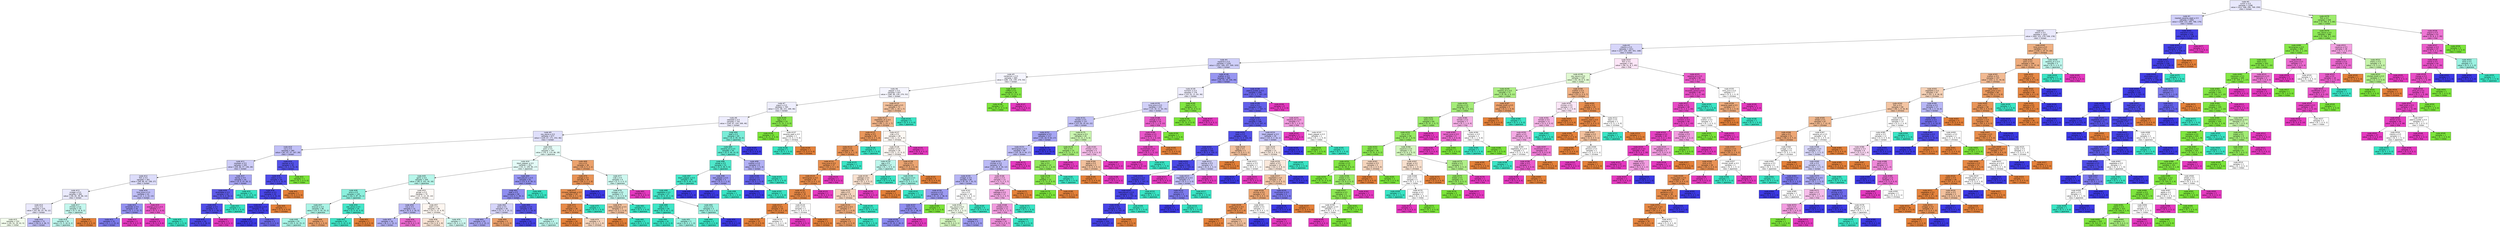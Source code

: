 digraph Tree {
node [shape=box, style="filled", color="black", fontname="helvetica"] ;
edge [fontname="helvetica"] ;
0 [label=<node &#35;0<br/>cumin &le; 0.5<br/>samples = 2298<br/>value = [412, 568, 290, 769, 259]<br/>class = korean>, fillcolor="#e8e8fc"] ;
1 [label=<node &#35;1<br/>roasted_sesame_seed &le; 0.5<br/>samples = 1860<br/>value = [409, 222, 284, 766, 179]<br/>class = korean>, fillcolor="#cfcef9"] ;
0 -> 1 [labeldistance=2.5, labelangle=45, headlabel="True"] ;
2 [label=<node &#35;2<br/>starch &le; 0.5<br/>samples = 1622<br/>value = [405, 222, 279, 538, 178]<br/>class = korean>, fillcolor="#eae9fc"] ;
1 -> 2 ;
3 [label=<node &#35;3<br/>cilantro &le; 0.5<br/>samples = 1411<br/>value = [257, 220, 265, 501, 168]<br/>class = korean>, fillcolor="#d7d6fa"] ;
2 -> 3 ;
4 [label=<node &#35;4<br/>cayenne &le; 0.5<br/>samples = 1250<br/>value = [221, 169, 257, 500, 103]<br/>class = korean>, fillcolor="#cfcff9"] ;
3 -> 4 ;
5 [label=<node &#35;5<br/>cardamom &le; 0.5<br/>samples = 865<br/>value = [186, 116, 239, 270, 54]<br/>class = korean>, fillcolor="#f5f5fe"] ;
4 -> 5 ;
6 [label=<node &#35;6<br/>pepper &le; 0.5<br/>samples = 837<br/>value = [186, 89, 239, 270, 53]<br/>class = korean>, fillcolor="#f5f5fe"] ;
5 -> 6 ;
7 [label=<node &#35;7<br/>yogurt &le; 0.5<br/>samples = 765<br/>value = [141, 88, 221, 269, 46]<br/>class = korean>, fillcolor="#eeeefd"] ;
6 -> 7 ;
8 [label=<node &#35;8<br/>seaweed &le; 0.5<br/>samples = 742<br/>value = [140, 67, 220, 269, 46]<br/>class = korean>, fillcolor="#edecfd"] ;
7 -> 8 ;
9 [label=<node &#35;9<br/>soy_sauce &le; 0.5<br/>samples = 677<br/>value = [140, 67, 171, 253, 46]<br/>class = korean>, fillcolor="#dfdffb"] ;
8 -> 9 ;
10 [label=<node &#35;10<br/>nut &le; 0.5<br/>samples = 380<br/>value = [61, 67, 57, 167, 28]<br/>class = korean>, fillcolor="#c1c0f7"] ;
9 -> 10 ;
11 [label=<node &#35;11<br/>soybean &le; 0.5<br/>samples = 345<br/>value = [58, 66, 57, 136, 28]<br/>class = korean>, fillcolor="#cecdf8"] ;
10 -> 11 ;
12 [label=<node &#35;12<br/>fish &le; 0.5<br/>samples = 301<br/>value = [58, 66, 42, 108, 27]<br/>class = korean>, fillcolor="#dcdcfa"] ;
11 -> 12 ;
13 [label=<node &#35;13<br/>vinegar &le; 0.5<br/>samples = 260<br/>value = [56, 65, 39, 86, 14]<br/>class = korean>, fillcolor="#eaeafc"] ;
12 -> 13 ;
14 [label=<node &#35;14<br/>rice &le; 0.5<br/>samples = 225<br/>value = [52, 60, 23, 78, 12]<br/>class = korean>, fillcolor="#eae9fc"] ;
13 -> 14 ;
15 [label=<node &#35;15<br/>samples = 152<br/>value = [34, 52, 19, 42, 5]<br/>class = indian>, fillcolor="#f3fded"] ;
14 -> 15 ;
16 [label=<node &#35;16<br/>samples = 73<br/>value = [18, 8, 4, 36, 7]<br/>class = korean>, fillcolor="#bfbef6"] ;
14 -> 16 ;
17 [label=<node &#35;17<br/>chicken &le; 0.5<br/>samples = 35<br/>value = [4, 5, 16, 8, 2]<br/>class = japanese>, fillcolor="#c4f7ee"] ;
13 -> 17 ;
18 [label=<node &#35;18<br/>samples = 32<br/>value = [1, 5, 16, 8, 2]<br/>class = japanese>, fillcolor="#bdf6ec"] ;
17 -> 18 ;
19 [label=<node &#35;19<br/>samples = 3<br/>value = [3, 0, 0, 0, 0]<br/>class = chinese>, fillcolor="#e58139"] ;
17 -> 19 ;
20 [label=<node &#35;20<br/>lime_juice &le; 0.5<br/>samples = 41<br/>value = [2, 1, 3, 22, 13]<br/>class = korean>, fillcolor="#c0bff7"] ;
12 -> 20 ;
21 [label=<node &#35;21<br/>coriander &le; 0.5<br/>samples = 34<br/>value = [2, 1, 2, 22, 7]<br/>class = korean>, fillcolor="#9391f1"] ;
20 -> 21 ;
22 [label=<node &#35;22<br/>samples = 31<br/>value = [2, 1, 2, 22, 4]<br/>class = korean>, fillcolor="#7d7bee"] ;
21 -> 22 ;
23 [label=<node &#35;23<br/>samples = 3<br/>value = [0, 0, 0, 0, 3]<br/>class = thai>, fillcolor="#e539c0"] ;
21 -> 23 ;
24 [label=<node &#35;24<br/>orange_juice &le; 0.5<br/>samples = 7<br/>value = [0, 0, 1, 0, 6]<br/>class = thai>, fillcolor="#e95acb"] ;
20 -> 24 ;
25 [label=<node &#35;25<br/>samples = 6<br/>value = [0, 0, 0, 0, 6]<br/>class = thai>, fillcolor="#e539c0"] ;
24 -> 25 ;
26 [label=<node &#35;26<br/>samples = 1<br/>value = [0, 0, 1, 0, 0]<br/>class = japanese>, fillcolor="#39e5c5"] ;
24 -> 26 ;
27 [label=<node &#35;27<br/>barley &le; 0.5<br/>samples = 44<br/>value = [0, 0, 15, 28, 1]<br/>class = korean>, fillcolor="#a8a6f3"] ;
11 -> 27 ;
28 [label=<node &#35;28<br/>enokidake &le; 0.5<br/>samples = 33<br/>value = [0, 0, 4, 28, 1]<br/>class = korean>, fillcolor="#5e5be9"] ;
27 -> 28 ;
29 [label=<node &#35;29<br/>vinegar &le; 0.5<br/>samples = 31<br/>value = [0, 0, 2, 28, 1]<br/>class = korean>, fillcolor="#504de8"] ;
28 -> 29 ;
30 [label=<node &#35;30<br/>samples = 30<br/>value = [0, 0, 2, 28, 0]<br/>class = korean>, fillcolor="#4a47e7"] ;
29 -> 30 ;
31 [label=<node &#35;31<br/>samples = 1<br/>value = [0, 0, 0, 0, 1]<br/>class = thai>, fillcolor="#e539c0"] ;
29 -> 31 ;
32 [label=<node &#35;32<br/>samples = 2<br/>value = [0, 0, 2, 0, 0]<br/>class = japanese>, fillcolor="#39e5c5"] ;
28 -> 32 ;
33 [label=<node &#35;33<br/>samples = 11<br/>value = [0, 0, 11, 0, 0]<br/>class = japanese>, fillcolor="#39e5c5"] ;
27 -> 33 ;
34 [label=<node &#35;34<br/>cashew &le; 0.5<br/>samples = 35<br/>value = [3, 1, 0, 31, 0]<br/>class = korean>, fillcolor="#5452e8"] ;
10 -> 34 ;
35 [label=<node &#35;35<br/>celery &le; 0.5<br/>samples = 34<br/>value = [3, 0, 0, 31, 0]<br/>class = korean>, fillcolor="#4f4ce8"] ;
34 -> 35 ;
36 [label=<node &#35;36<br/>shellfish &le; 0.5<br/>samples = 33<br/>value = [2, 0, 0, 31, 0]<br/>class = korean>, fillcolor="#4946e7"] ;
35 -> 36 ;
37 [label=<node &#35;37<br/>cane_molasses &le; 0.5<br/>samples = 32<br/>value = [1, 0, 0, 31, 0]<br/>class = korean>, fillcolor="#423fe6"] ;
36 -> 37 ;
38 [label=<node &#35;38<br/>samples = 27<br/>value = [0, 0, 0, 27, 0]<br/>class = korean>, fillcolor="#3c39e5"] ;
37 -> 38 ;
39 [label=<node &#35;39<br/>samples = 5<br/>value = [1, 0, 0, 4, 0]<br/>class = korean>, fillcolor="#6d6aec"] ;
37 -> 39 ;
40 [label=<node &#35;40<br/>samples = 1<br/>value = [1, 0, 0, 0, 0]<br/>class = chinese>, fillcolor="#e58139"] ;
36 -> 40 ;
41 [label=<node &#35;41<br/>samples = 1<br/>value = [1, 0, 0, 0, 0]<br/>class = chinese>, fillcolor="#e58139"] ;
35 -> 41 ;
42 [label=<node &#35;42<br/>samples = 1<br/>value = [0, 1, 0, 0, 0]<br/>class = indian>, fillcolor="#7be539"] ;
34 -> 42 ;
43 [label=<node &#35;43<br/>pork &le; 0.5<br/>samples = 297<br/>value = [79, 0, 114, 86, 18]<br/>class = japanese>, fillcolor="#e5fcf7"] ;
9 -> 43 ;
44 [label=<node &#35;44<br/>black_pepper &le; 0.5<br/>samples = 261<br/>value = [51, 0, 109, 84, 17]<br/>class = japanese>, fillcolor="#e3fbf7"] ;
43 -> 44 ;
45 [label=<node &#35;45<br/>garlic &le; 0.5<br/>samples = 200<br/>value = [38, 0, 101, 45, 16]<br/>class = japanese>, fillcolor="#b7f6ea"] ;
44 -> 45 ;
46 [label=<node &#35;46<br/>wine &le; 0.5<br/>samples = 130<br/>value = [16, 0, 87, 25, 2]<br/>class = japanese>, fillcolor="#8af0dd"] ;
45 -> 46 ;
47 [label=<node &#35;47<br/>broccoli &le; 0.5<br/>samples = 96<br/>value = [14, 0, 55, 25, 2]<br/>class = japanese>, fillcolor="#abf4e6"] ;
46 -> 47 ;
48 [label=<node &#35;48<br/>samples = 91<br/>value = [10, 0, 54, 25, 2]<br/>class = japanese>, fillcolor="#a8f4e6"] ;
47 -> 48 ;
49 [label=<node &#35;49<br/>samples = 5<br/>value = [4, 0, 1, 0, 0]<br/>class = chinese>, fillcolor="#eca06a"] ;
47 -> 49 ;
50 [label=<node &#35;50<br/>star_anise &le; 0.5<br/>samples = 34<br/>value = [2, 0, 32, 0, 0]<br/>class = japanese>, fillcolor="#45e7c9"] ;
46 -> 50 ;
51 [label=<node &#35;51<br/>samples = 33<br/>value = [1, 0, 32, 0, 0]<br/>class = japanese>, fillcolor="#3fe6c7"] ;
50 -> 51 ;
52 [label=<node &#35;52<br/>samples = 1<br/>value = [1, 0, 0, 0, 0]<br/>class = chinese>, fillcolor="#e58139"] ;
50 -> 52 ;
53 [label=<node &#35;53<br/>ginger &le; 0.5<br/>samples = 70<br/>value = [22, 0, 14, 20, 14]<br/>class = chinese>, fillcolor="#fefaf7"] ;
45 -> 53 ;
54 [label=<node &#35;54<br/>rice &le; 0.5<br/>samples = 31<br/>value = [8, 0, 2, 16, 5]<br/>class = korean>, fillcolor="#bbbaf6"] ;
53 -> 54 ;
55 [label=<node &#35;55<br/>samples = 26<br/>value = [8, 0, 2, 15, 1]<br/>class = korean>, fillcolor="#b3b2f5"] ;
54 -> 55 ;
56 [label=<node &#35;56<br/>samples = 5<br/>value = [0, 0, 0, 1, 4]<br/>class = thai>, fillcolor="#ec6ad0"] ;
54 -> 56 ;
57 [label=<node &#35;57<br/>beef &le; 0.5<br/>samples = 39<br/>value = [14, 0, 12, 4, 9]<br/>class = chinese>, fillcolor="#fdf6f0"] ;
53 -> 57 ;
58 [label=<node &#35;58<br/>samples = 32<br/>value = [14, 0, 8, 1, 9]<br/>class = chinese>, fillcolor="#f9e4d4"] ;
57 -> 58 ;
59 [label=<node &#35;59<br/>samples = 7<br/>value = [0, 0, 4, 3, 0]<br/>class = japanese>, fillcolor="#cef8f0"] ;
57 -> 59 ;
60 [label=<node &#35;60<br/>katsuobushi &le; 0.5<br/>samples = 61<br/>value = [13, 0, 8, 39, 1]<br/>class = korean>, fillcolor="#9594f1"] ;
44 -> 60 ;
61 [label=<node &#35;61<br/>beef &le; 0.5<br/>samples = 58<br/>value = [13, 0, 5, 39, 1]<br/>class = korean>, fillcolor="#8e8df0"] ;
60 -> 61 ;
62 [label=<node &#35;62<br/>wine &le; 0.5<br/>samples = 30<br/>value = [11, 0, 3, 15, 1]<br/>class = korean>, fillcolor="#d6d5fa"] ;
61 -> 62 ;
63 [label=<node &#35;63<br/>samples = 25<br/>value = [7, 0, 2, 15, 1]<br/>class = korean>, fillcolor="#a8a7f3"] ;
62 -> 63 ;
64 [label=<node &#35;64<br/>samples = 5<br/>value = [4, 0, 1, 0, 0]<br/>class = chinese>, fillcolor="#eca06a"] ;
62 -> 64 ;
65 [label=<node &#35;65<br/>soybean &le; 0.5<br/>samples = 28<br/>value = [2, 0, 2, 24, 0]<br/>class = korean>, fillcolor="#5a57e9"] ;
61 -> 65 ;
66 [label=<node &#35;66<br/>samples = 24<br/>value = [1, 0, 0, 23, 0]<br/>class = korean>, fillcolor="#4442e6"] ;
65 -> 66 ;
67 [label=<node &#35;67<br/>samples = 4<br/>value = [1, 0, 2, 1, 0]<br/>class = japanese>, fillcolor="#bdf6ec"] ;
65 -> 67 ;
68 [label=<node &#35;68<br/>samples = 3<br/>value = [0, 0, 3, 0, 0]<br/>class = japanese>, fillcolor="#39e5c5"] ;
60 -> 68 ;
69 [label=<node &#35;69<br/>rice &le; 0.5<br/>samples = 36<br/>value = [28, 0, 5, 2, 1]<br/>class = chinese>, fillcolor="#eca26c"] ;
43 -> 69 ;
70 [label=<node &#35;70<br/>orange &le; 0.5<br/>samples = 30<br/>value = [26, 0, 2, 2, 0]<br/>class = chinese>, fillcolor="#e99355"] ;
69 -> 70 ;
71 [label=<node &#35;71<br/>chinese_cabbage &le; 0.5<br/>samples = 29<br/>value = [26, 0, 2, 1, 0]<br/>class = chinese>, fillcolor="#e88f4f"] ;
70 -> 71 ;
72 [label=<node &#35;72<br/>sake &le; 0.5<br/>samples = 28<br/>value = [26, 0, 1, 1, 0]<br/>class = chinese>, fillcolor="#e78a48"] ;
71 -> 72 ;
73 [label=<node &#35;73<br/>samples = 24<br/>value = [24, 0, 0, 0, 0]<br/>class = chinese>, fillcolor="#e58139"] ;
72 -> 73 ;
74 [label=<node &#35;74<br/>samples = 4<br/>value = [2, 0, 1, 1, 0]<br/>class = chinese>, fillcolor="#f6d5bd"] ;
72 -> 74 ;
75 [label=<node &#35;75<br/>samples = 1<br/>value = [0, 0, 1, 0, 0]<br/>class = japanese>, fillcolor="#39e5c5"] ;
71 -> 75 ;
76 [label=<node &#35;76<br/>samples = 1<br/>value = [0, 0, 0, 1, 0]<br/>class = korean>, fillcolor="#3c39e5"] ;
70 -> 76 ;
77 [label=<node &#35;77<br/>crab &le; 0.5<br/>samples = 6<br/>value = [2, 0, 3, 0, 1]<br/>class = japanese>, fillcolor="#cef8f0"] ;
69 -> 77 ;
78 [label=<node &#35;78<br/>vinegar &le; 0.5<br/>samples = 5<br/>value = [2, 0, 3, 0, 0]<br/>class = japanese>, fillcolor="#bdf6ec"] ;
77 -> 78 ;
79 [label=<node &#35;79<br/>cane_molasses &le; 0.5<br/>samples = 3<br/>value = [2, 0, 1, 0, 0]<br/>class = chinese>, fillcolor="#f2c09c"] ;
78 -> 79 ;
80 [label=<node &#35;80<br/>samples = 2<br/>value = [2, 0, 0, 0, 0]<br/>class = chinese>, fillcolor="#e58139"] ;
79 -> 80 ;
81 [label=<node &#35;81<br/>samples = 1<br/>value = [0, 0, 1, 0, 0]<br/>class = japanese>, fillcolor="#39e5c5"] ;
79 -> 81 ;
82 [label=<node &#35;82<br/>samples = 2<br/>value = [0, 0, 2, 0, 0]<br/>class = japanese>, fillcolor="#39e5c5"] ;
78 -> 82 ;
83 [label=<node &#35;83<br/>samples = 1<br/>value = [0, 0, 0, 0, 1]<br/>class = thai>, fillcolor="#e539c0"] ;
77 -> 83 ;
84 [label=<node &#35;84<br/>beef &le; 0.5<br/>samples = 65<br/>value = [0, 0, 49, 16, 0]<br/>class = japanese>, fillcolor="#7aedd8"] ;
8 -> 84 ;
85 [label=<node &#35;85<br/>sesame_oil &le; 0.5<br/>samples = 59<br/>value = [0, 0, 49, 10, 0]<br/>class = japanese>, fillcolor="#61ead1"] ;
84 -> 85 ;
86 [label=<node &#35;86<br/>wheat &le; 0.5<br/>samples = 51<br/>value = [0, 0, 46, 5, 0]<br/>class = japanese>, fillcolor="#4fe8cb"] ;
85 -> 86 ;
87 [label=<node &#35;87<br/>black_pepper &le; 0.5<br/>samples = 48<br/>value = [0, 0, 45, 3, 0]<br/>class = japanese>, fillcolor="#46e7c9"] ;
86 -> 87 ;
88 [label=<node &#35;88<br/>vegetable &le; 0.5<br/>samples = 47<br/>value = [0, 0, 45, 2, 0]<br/>class = japanese>, fillcolor="#42e6c8"] ;
87 -> 88 ;
89 [label=<node &#35;89<br/>kelp &le; 0.5<br/>samples = 44<br/>value = [0, 0, 43, 1, 0]<br/>class = japanese>, fillcolor="#3ee6c6"] ;
88 -> 89 ;
90 [label=<node &#35;90<br/>samples = 41<br/>value = [0, 0, 41, 0, 0]<br/>class = japanese>, fillcolor="#39e5c5"] ;
89 -> 90 ;
91 [label=<node &#35;91<br/>samples = 3<br/>value = [0, 0, 2, 1, 0]<br/>class = japanese>, fillcolor="#9cf2e2"] ;
89 -> 91 ;
92 [label=<node &#35;92<br/>tuna &le; 0.5<br/>samples = 3<br/>value = [0, 0, 2, 1, 0]<br/>class = japanese>, fillcolor="#9cf2e2"] ;
88 -> 92 ;
93 [label=<node &#35;93<br/>samples = 2<br/>value = [0, 0, 2, 0, 0]<br/>class = japanese>, fillcolor="#39e5c5"] ;
92 -> 93 ;
94 [label=<node &#35;94<br/>samples = 1<br/>value = [0, 0, 0, 1, 0]<br/>class = korean>, fillcolor="#3c39e5"] ;
92 -> 94 ;
95 [label=<node &#35;95<br/>samples = 1<br/>value = [0, 0, 0, 1, 0]<br/>class = korean>, fillcolor="#3c39e5"] ;
87 -> 95 ;
96 [label=<node &#35;96<br/>bell_pepper &le; 0.5<br/>samples = 3<br/>value = [0, 0, 1, 2, 0]<br/>class = korean>, fillcolor="#9e9cf2"] ;
86 -> 96 ;
97 [label=<node &#35;97<br/>samples = 2<br/>value = [0, 0, 0, 2, 0]<br/>class = korean>, fillcolor="#3c39e5"] ;
96 -> 97 ;
98 [label=<node &#35;98<br/>samples = 1<br/>value = [0, 0, 1, 0, 0]<br/>class = japanese>, fillcolor="#39e5c5"] ;
96 -> 98 ;
99 [label=<node &#35;99<br/>scallion &le; 0.5<br/>samples = 8<br/>value = [0, 0, 3, 5, 0]<br/>class = korean>, fillcolor="#b1b0f5"] ;
85 -> 99 ;
100 [label=<node &#35;100<br/>carrot &le; 0.5<br/>samples = 6<br/>value = [0, 0, 1, 5, 0]<br/>class = korean>, fillcolor="#6361ea"] ;
99 -> 100 ;
101 [label=<node &#35;101<br/>samples = 5<br/>value = [0, 0, 0, 5, 0]<br/>class = korean>, fillcolor="#3c39e5"] ;
100 -> 101 ;
102 [label=<node &#35;102<br/>samples = 1<br/>value = [0, 0, 1, 0, 0]<br/>class = japanese>, fillcolor="#39e5c5"] ;
100 -> 102 ;
103 [label=<node &#35;103<br/>samples = 2<br/>value = [0, 0, 2, 0, 0]<br/>class = japanese>, fillcolor="#39e5c5"] ;
99 -> 103 ;
104 [label=<node &#35;104<br/>samples = 6<br/>value = [0, 0, 0, 6, 0]<br/>class = korean>, fillcolor="#3c39e5"] ;
84 -> 104 ;
105 [label=<node &#35;105<br/>egg &le; 0.5<br/>samples = 23<br/>value = [1, 21, 1, 0, 0]<br/>class = indian>, fillcolor="#87e74b"] ;
7 -> 105 ;
106 [label=<node &#35;106<br/>samples = 21<br/>value = [0, 21, 0, 0, 0]<br/>class = indian>, fillcolor="#7be539"] ;
105 -> 106 ;
107 [label=<node &#35;107<br/>sesame_seed &le; 0.5<br/>samples = 2<br/>value = [1, 0, 1, 0, 0]<br/>class = chinese>, fillcolor="#ffffff"] ;
105 -> 107 ;
108 [label=<node &#35;108<br/>samples = 1<br/>value = [0, 0, 1, 0, 0]<br/>class = japanese>, fillcolor="#39e5c5"] ;
107 -> 108 ;
109 [label=<node &#35;109<br/>samples = 1<br/>value = [1, 0, 0, 0, 0]<br/>class = chinese>, fillcolor="#e58139"] ;
107 -> 109 ;
110 [label=<node &#35;110<br/>mandarin_peel &le; 0.5<br/>samples = 72<br/>value = [45, 1, 18, 1, 7]<br/>class = chinese>, fillcolor="#f2c09c"] ;
6 -> 110 ;
111 [label=<node &#35;111<br/>vegetable_oil &le; 0.5<br/>samples = 67<br/>value = [45, 1, 13, 1, 7]<br/>class = chinese>, fillcolor="#f0b48a"] ;
110 -> 111 ;
112 [label=<node &#35;112<br/>barley &le; 0.5<br/>samples = 39<br/>value = [33, 0, 2, 1, 3]<br/>class = chinese>, fillcolor="#e9965a"] ;
111 -> 112 ;
113 [label=<node &#35;113<br/>basil &le; 0.5<br/>samples = 38<br/>value = [33, 0, 1, 1, 3]<br/>class = chinese>, fillcolor="#e99355"] ;
112 -> 113 ;
114 [label=<node &#35;114<br/>lime_juice &le; 0.5<br/>samples = 37<br/>value = [33, 0, 0, 1, 3]<br/>class = chinese>, fillcolor="#e89050"] ;
113 -> 114 ;
115 [label=<node &#35;115<br/>lemongrass &le; 0.5<br/>samples = 36<br/>value = [33, 0, 0, 1, 2]<br/>class = chinese>, fillcolor="#e78c4a"] ;
114 -> 115 ;
116 [label=<node &#35;116<br/>mango &le; 0.5<br/>samples = 35<br/>value = [33, 0, 0, 1, 1]<br/>class = chinese>, fillcolor="#e78845"] ;
115 -> 116 ;
117 [label=<node &#35;117<br/>potato &le; 0.5<br/>samples = 33<br/>value = [32, 0, 0, 1, 0]<br/>class = chinese>, fillcolor="#e6853f"] ;
116 -> 117 ;
118 [label=<node &#35;118<br/>samples = 31<br/>value = [31, 0, 0, 0, 0]<br/>class = chinese>, fillcolor="#e58139"] ;
117 -> 118 ;
119 [label=<node &#35;119<br/>samples = 2<br/>value = [1, 0, 0, 1, 0]<br/>class = chinese>, fillcolor="#ffffff"] ;
117 -> 119 ;
120 [label=<node &#35;120<br/>onion &le; 0.5<br/>samples = 2<br/>value = [1, 0, 0, 0, 1]<br/>class = chinese>, fillcolor="#ffffff"] ;
116 -> 120 ;
121 [label=<node &#35;121<br/>samples = 1<br/>value = [0, 0, 0, 0, 1]<br/>class = thai>, fillcolor="#e539c0"] ;
120 -> 121 ;
122 [label=<node &#35;122<br/>samples = 1<br/>value = [1, 0, 0, 0, 0]<br/>class = chinese>, fillcolor="#e58139"] ;
120 -> 122 ;
123 [label=<node &#35;123<br/>samples = 1<br/>value = [0, 0, 0, 0, 1]<br/>class = thai>, fillcolor="#e539c0"] ;
115 -> 123 ;
124 [label=<node &#35;124<br/>samples = 1<br/>value = [0, 0, 0, 0, 1]<br/>class = thai>, fillcolor="#e539c0"] ;
114 -> 124 ;
125 [label=<node &#35;125<br/>samples = 1<br/>value = [0, 0, 1, 0, 0]<br/>class = japanese>, fillcolor="#39e5c5"] ;
113 -> 125 ;
126 [label=<node &#35;126<br/>samples = 1<br/>value = [0, 0, 1, 0, 0]<br/>class = japanese>, fillcolor="#39e5c5"] ;
112 -> 126 ;
127 [label=<node &#35;127<br/>crab &le; 0.5<br/>samples = 28<br/>value = [12, 1, 11, 0, 4]<br/>class = chinese>, fillcolor="#fdf8f3"] ;
111 -> 127 ;
128 [label=<node &#35;128<br/>scallion &le; 0.5<br/>samples = 26<br/>value = [12, 1, 11, 0, 2]<br/>class = chinese>, fillcolor="#fdf7f2"] ;
127 -> 128 ;
129 [label=<node &#35;129<br/>egg &le; 0.5<br/>samples = 17<br/>value = [5, 1, 9, 0, 2]<br/>class = japanese>, fillcolor="#bdf6ec"] ;
128 -> 129 ;
130 [label=<node &#35;130<br/>cabbage &le; 0.5<br/>samples = 11<br/>value = [5, 1, 3, 0, 2]<br/>class = chinese>, fillcolor="#f8e0ce"] ;
129 -> 130 ;
131 [label=<node &#35;131<br/>sake &le; 0.5<br/>samples = 9<br/>value = [5, 1, 3, 0, 0]<br/>class = chinese>, fillcolor="#f6d5bd"] ;
130 -> 131 ;
132 [label=<node &#35;132<br/>white_wine &le; 0.5<br/>samples = 7<br/>value = [5, 1, 1, 0, 0]<br/>class = chinese>, fillcolor="#eeab7b"] ;
131 -> 132 ;
133 [label=<node &#35;133<br/>samples = 6<br/>value = [5, 1, 0, 0, 0]<br/>class = chinese>, fillcolor="#ea9a61"] ;
132 -> 133 ;
134 [label=<node &#35;134<br/>samples = 1<br/>value = [0, 0, 1, 0, 0]<br/>class = japanese>, fillcolor="#39e5c5"] ;
132 -> 134 ;
135 [label=<node &#35;135<br/>samples = 2<br/>value = [0, 0, 2, 0, 0]<br/>class = japanese>, fillcolor="#39e5c5"] ;
131 -> 135 ;
136 [label=<node &#35;136<br/>samples = 2<br/>value = [0, 0, 0, 0, 2]<br/>class = thai>, fillcolor="#e539c0"] ;
130 -> 136 ;
137 [label=<node &#35;137<br/>samples = 6<br/>value = [0, 0, 6, 0, 0]<br/>class = japanese>, fillcolor="#39e5c5"] ;
129 -> 137 ;
138 [label=<node &#35;138<br/>rice &le; 0.5<br/>samples = 9<br/>value = [7, 0, 2, 0, 0]<br/>class = chinese>, fillcolor="#eca572"] ;
128 -> 138 ;
139 [label=<node &#35;139<br/>soy_sauce &le; 0.5<br/>samples = 3<br/>value = [1, 0, 2, 0, 0]<br/>class = japanese>, fillcolor="#9cf2e2"] ;
138 -> 139 ;
140 [label=<node &#35;140<br/>samples = 1<br/>value = [1, 0, 0, 0, 0]<br/>class = chinese>, fillcolor="#e58139"] ;
139 -> 140 ;
141 [label=<node &#35;141<br/>samples = 2<br/>value = [0, 0, 2, 0, 0]<br/>class = japanese>, fillcolor="#39e5c5"] ;
139 -> 141 ;
142 [label=<node &#35;142<br/>samples = 6<br/>value = [6, 0, 0, 0, 0]<br/>class = chinese>, fillcolor="#e58139"] ;
138 -> 142 ;
143 [label=<node &#35;143<br/>samples = 2<br/>value = [0, 0, 0, 0, 2]<br/>class = thai>, fillcolor="#e539c0"] ;
127 -> 143 ;
144 [label=<node &#35;144<br/>samples = 5<br/>value = [0, 0, 5, 0, 0]<br/>class = japanese>, fillcolor="#39e5c5"] ;
110 -> 144 ;
145 [label=<node &#35;145<br/>coffee &le; 0.5<br/>samples = 28<br/>value = [0, 27, 0, 0, 1]<br/>class = indian>, fillcolor="#80e640"] ;
5 -> 145 ;
146 [label=<node &#35;146<br/>samples = 27<br/>value = [0, 27, 0, 0, 0]<br/>class = indian>, fillcolor="#7be539"] ;
145 -> 146 ;
147 [label=<node &#35;147<br/>samples = 1<br/>value = [0, 0, 0, 0, 1]<br/>class = thai>, fillcolor="#e539c0"] ;
145 -> 147 ;
148 [label=<node &#35;148<br/>scallion &le; 0.5<br/>samples = 385<br/>value = [35, 53, 18, 230, 49]<br/>class = korean>, fillcolor="#9795f1"] ;
4 -> 148 ;
149 [label=<node &#35;149<br/>turmeric &le; 0.5<br/>samples = 176<br/>value = [14, 52, 11, 63, 36]<br/>class = korean>, fillcolor="#eeedfd"] ;
148 -> 149 ;
150 [label=<node &#35;150<br/>lime_juice &le; 0.5<br/>samples = 153<br/>value = [14, 30, 11, 63, 35]<br/>class = korean>, fillcolor="#d1d0f9"] ;
149 -> 150 ;
151 [label=<node &#35;151<br/>tomato &le; 0.5<br/>samples = 137<br/>value = [13, 29, 10, 63, 22]<br/>class = korean>, fillcolor="#c2c1f7"] ;
150 -> 151 ;
152 [label=<node &#35;152<br/>vegetable &le; 0.5<br/>samples = 117<br/>value = [10, 18, 9, 63, 17]<br/>class = korean>, fillcolor="#a6a5f3"] ;
151 -> 152 ;
153 [label=<node &#35;153<br/>lemongrass &le; 0.5<br/>samples = 98<br/>value = [10, 18, 9, 44, 17]<br/>class = korean>, fillcolor="#c0bff7"] ;
152 -> 153 ;
154 [label=<node &#35;154<br/>chicken &le; 0.5<br/>samples = 93<br/>value = [10, 18, 9, 44, 12]<br/>class = korean>, fillcolor="#bbbaf6"] ;
153 -> 154 ;
155 [label=<node &#35;155<br/>vinegar &le; 0.5<br/>samples = 80<br/>value = [9, 18, 7, 41, 5]<br/>class = korean>, fillcolor="#b7b6f5"] ;
154 -> 155 ;
156 [label=<node &#35;156<br/>coconut &le; 0.5<br/>samples = 62<br/>value = [5, 13, 2, 38, 4]<br/>class = korean>, fillcolor="#9c9af2"] ;
155 -> 156 ;
157 [label=<node &#35;157<br/>lime &le; 0.5<br/>samples = 59<br/>value = [5, 10, 2, 38, 4]<br/>class = korean>, fillcolor="#908ef0"] ;
156 -> 157 ;
158 [label=<node &#35;158<br/>samples = 57<br/>value = [5, 10, 2, 38, 2]<br/>class = korean>, fillcolor="#8b89f0"] ;
157 -> 158 ;
159 [label=<node &#35;159<br/>samples = 2<br/>value = [0, 0, 0, 0, 2]<br/>class = thai>, fillcolor="#e539c0"] ;
157 -> 159 ;
160 [label=<node &#35;160<br/>samples = 3<br/>value = [0, 3, 0, 0, 0]<br/>class = indian>, fillcolor="#7be539"] ;
156 -> 160 ;
161 [label=<node &#35;161<br/>rice &le; 0.5<br/>samples = 18<br/>value = [4, 5, 5, 3, 1]<br/>class = indian>, fillcolor="#ffffff"] ;
155 -> 161 ;
162 [label=<node &#35;162<br/>soy_sauce &le; 0.5<br/>samples = 14<br/>value = [4, 5, 1, 3, 1]<br/>class = indian>, fillcolor="#f2fceb"] ;
161 -> 162 ;
163 [label=<node &#35;163<br/>samples = 9<br/>value = [3, 5, 0, 0, 1]<br/>class = indian>, fillcolor="#d3f6bd"] ;
162 -> 163 ;
164 [label=<node &#35;164<br/>samples = 5<br/>value = [1, 0, 1, 3, 0]<br/>class = korean>, fillcolor="#9e9cf2"] ;
162 -> 164 ;
165 [label=<node &#35;165<br/>samples = 4<br/>value = [0, 0, 4, 0, 0]<br/>class = japanese>, fillcolor="#39e5c5"] ;
161 -> 165 ;
166 [label=<node &#35;166<br/>sherry &le; 0.5<br/>samples = 13<br/>value = [1, 0, 2, 3, 7]<br/>class = thai>, fillcolor="#f5b0e6"] ;
154 -> 166 ;
167 [label=<node &#35;167<br/>cabbage &le; 0.5<br/>samples = 12<br/>value = [0, 0, 2, 3, 7]<br/>class = thai>, fillcolor="#f3a7e3"] ;
166 -> 167 ;
168 [label=<node &#35;168<br/>shiitake &le; 0.5<br/>samples = 11<br/>value = [0, 0, 1, 3, 7]<br/>class = thai>, fillcolor="#f29ce0"] ;
167 -> 168 ;
169 [label=<node &#35;169<br/>samples = 10<br/>value = [0, 0, 0, 3, 7]<br/>class = thai>, fillcolor="#f08edb"] ;
168 -> 169 ;
170 [label=<node &#35;170<br/>samples = 1<br/>value = [0, 0, 1, 0, 0]<br/>class = japanese>, fillcolor="#39e5c5"] ;
168 -> 170 ;
171 [label=<node &#35;171<br/>samples = 1<br/>value = [0, 0, 1, 0, 0]<br/>class = japanese>, fillcolor="#39e5c5"] ;
167 -> 171 ;
172 [label=<node &#35;172<br/>samples = 1<br/>value = [1, 0, 0, 0, 0]<br/>class = chinese>, fillcolor="#e58139"] ;
166 -> 172 ;
173 [label=<node &#35;173<br/>samples = 5<br/>value = [0, 0, 0, 0, 5]<br/>class = thai>, fillcolor="#e539c0"] ;
153 -> 173 ;
174 [label=<node &#35;174<br/>samples = 19<br/>value = [0, 0, 0, 19, 0]<br/>class = korean>, fillcolor="#3c39e5"] ;
152 -> 174 ;
175 [label=<node &#35;175<br/>soy_sauce &le; 0.5<br/>samples = 20<br/>value = [3, 11, 1, 0, 5]<br/>class = indian>, fillcolor="#caf5b0"] ;
151 -> 175 ;
176 [label=<node &#35;176<br/>fish &le; 0.5<br/>samples = 15<br/>value = [1, 11, 1, 0, 2]<br/>class = indian>, fillcolor="#a4ed76"] ;
175 -> 176 ;
177 [label=<node &#35;177<br/>bay &le; 0.5<br/>samples = 13<br/>value = [1, 11, 1, 0, 0]<br/>class = indian>, fillcolor="#91e95a"] ;
176 -> 177 ;
178 [label=<node &#35;178<br/>egg &le; 0.5<br/>samples = 12<br/>value = [1, 11, 0, 0, 0]<br/>class = indian>, fillcolor="#87e74b"] ;
177 -> 178 ;
179 [label=<node &#35;179<br/>samples = 11<br/>value = [0, 11, 0, 0, 0]<br/>class = indian>, fillcolor="#7be539"] ;
178 -> 179 ;
180 [label=<node &#35;180<br/>samples = 1<br/>value = [1, 0, 0, 0, 0]<br/>class = chinese>, fillcolor="#e58139"] ;
178 -> 180 ;
181 [label=<node &#35;181<br/>samples = 1<br/>value = [0, 0, 1, 0, 0]<br/>class = japanese>, fillcolor="#39e5c5"] ;
177 -> 181 ;
182 [label=<node &#35;182<br/>samples = 2<br/>value = [0, 0, 0, 0, 2]<br/>class = thai>, fillcolor="#e539c0"] ;
176 -> 182 ;
183 [label=<node &#35;183<br/>chicken &le; 0.5<br/>samples = 5<br/>value = [2, 0, 0, 0, 3]<br/>class = thai>, fillcolor="#f6bdea"] ;
175 -> 183 ;
184 [label=<node &#35;184<br/>apple &le; 0.5<br/>samples = 3<br/>value = [2, 0, 0, 0, 1]<br/>class = chinese>, fillcolor="#f2c09c"] ;
183 -> 184 ;
185 [label=<node &#35;185<br/>samples = 2<br/>value = [2, 0, 0, 0, 0]<br/>class = chinese>, fillcolor="#e58139"] ;
184 -> 185 ;
186 [label=<node &#35;186<br/>samples = 1<br/>value = [0, 0, 0, 0, 1]<br/>class = thai>, fillcolor="#e539c0"] ;
184 -> 186 ;
187 [label=<node &#35;187<br/>samples = 2<br/>value = [0, 0, 0, 0, 2]<br/>class = thai>, fillcolor="#e539c0"] ;
183 -> 187 ;
188 [label=<node &#35;188<br/>orange &le; 0.5<br/>samples = 16<br/>value = [1, 1, 1, 0, 13]<br/>class = thai>, fillcolor="#ea61cd"] ;
150 -> 188 ;
189 [label=<node &#35;189<br/>shiitake &le; 0.5<br/>samples = 15<br/>value = [1, 0, 1, 0, 13]<br/>class = thai>, fillcolor="#e955c9"] ;
188 -> 189 ;
190 [label=<node &#35;190<br/>buckwheat &le; 0.5<br/>samples = 14<br/>value = [0, 0, 1, 0, 13]<br/>class = thai>, fillcolor="#e748c5"] ;
189 -> 190 ;
191 [label=<node &#35;191<br/>samples = 13<br/>value = [0, 0, 0, 0, 13]<br/>class = thai>, fillcolor="#e539c0"] ;
190 -> 191 ;
192 [label=<node &#35;192<br/>samples = 1<br/>value = [0, 0, 1, 0, 0]<br/>class = japanese>, fillcolor="#39e5c5"] ;
190 -> 192 ;
193 [label=<node &#35;193<br/>samples = 1<br/>value = [1, 0, 0, 0, 0]<br/>class = chinese>, fillcolor="#e58139"] ;
189 -> 193 ;
194 [label=<node &#35;194<br/>samples = 1<br/>value = [0, 1, 0, 0, 0]<br/>class = indian>, fillcolor="#7be539"] ;
188 -> 194 ;
195 [label=<node &#35;195<br/>basil &le; 0.5<br/>samples = 23<br/>value = [0, 22, 0, 0, 1]<br/>class = indian>, fillcolor="#81e642"] ;
149 -> 195 ;
196 [label=<node &#35;196<br/>samples = 22<br/>value = [0, 22, 0, 0, 0]<br/>class = indian>, fillcolor="#7be539"] ;
195 -> 196 ;
197 [label=<node &#35;197<br/>samples = 1<br/>value = [0, 0, 0, 0, 1]<br/>class = thai>, fillcolor="#e539c0"] ;
195 -> 197 ;
198 [label=<node &#35;198<br/>peanut_butter &le; 0.5<br/>samples = 209<br/>value = [21, 1, 7, 167, 13]<br/>class = korean>, fillcolor="#6865eb"] ;
148 -> 198 ;
199 [label=<node &#35;199<br/>mint &le; 0.5<br/>samples = 203<br/>value = [21, 1, 7, 167, 7]<br/>class = korean>, fillcolor="#6360ea"] ;
198 -> 199 ;
200 [label=<node &#35;200<br/>vinegar &le; 0.5<br/>samples = 198<br/>value = [21, 0, 6, 167, 4]<br/>class = korean>, fillcolor="#5e5cea"] ;
199 -> 200 ;
201 [label=<node &#35;201<br/>bean &le; 0.5<br/>samples = 169<br/>value = [11, 0, 4, 151, 3]<br/>class = korean>, fillcolor="#5250e8"] ;
200 -> 201 ;
202 [label=<node &#35;202<br/>chicken &le; 0.5<br/>samples = 164<br/>value = [8, 0, 4, 150, 2]<br/>class = korean>, fillcolor="#4e4be7"] ;
201 -> 202 ;
203 [label=<node &#35;203<br/>basil &le; 0.5<br/>samples = 158<br/>value = [8, 0, 2, 147, 1]<br/>class = korean>, fillcolor="#4a48e7"] ;
202 -> 203 ;
204 [label=<node &#35;204<br/>lime_juice &le; 0.5<br/>samples = 157<br/>value = [8, 0, 2, 147, 0]<br/>class = korean>, fillcolor="#4946e7"] ;
203 -> 204 ;
205 [label=<node &#35;205<br/>katsuobushi &le; 0.5<br/>samples = 156<br/>value = [8, 0, 1, 147, 0]<br/>class = korean>, fillcolor="#4845e7"] ;
204 -> 205 ;
206 [label=<node &#35;206<br/>turnip &le; 0.5<br/>samples = 155<br/>value = [8, 0, 0, 147, 0]<br/>class = korean>, fillcolor="#4744e6"] ;
205 -> 206 ;
207 [label=<node &#35;207<br/>samples = 154<br/>value = [7, 0, 0, 147, 0]<br/>class = korean>, fillcolor="#4542e6"] ;
206 -> 207 ;
208 [label=<node &#35;208<br/>samples = 1<br/>value = [1, 0, 0, 0, 0]<br/>class = chinese>, fillcolor="#e58139"] ;
206 -> 208 ;
209 [label=<node &#35;209<br/>samples = 1<br/>value = [0, 0, 1, 0, 0]<br/>class = japanese>, fillcolor="#39e5c5"] ;
205 -> 209 ;
210 [label=<node &#35;210<br/>samples = 1<br/>value = [0, 0, 1, 0, 0]<br/>class = japanese>, fillcolor="#39e5c5"] ;
204 -> 210 ;
211 [label=<node &#35;211<br/>samples = 1<br/>value = [0, 0, 0, 0, 1]<br/>class = thai>, fillcolor="#e539c0"] ;
203 -> 211 ;
212 [label=<node &#35;212<br/>cashew &le; 0.5<br/>samples = 6<br/>value = [0, 0, 2, 3, 1]<br/>class = korean>, fillcolor="#cecef8"] ;
202 -> 212 ;
213 [label=<node &#35;213<br/>vegetable_oil &le; 0.5<br/>samples = 5<br/>value = [0, 0, 2, 3, 0]<br/>class = korean>, fillcolor="#bebdf6"] ;
212 -> 213 ;
214 [label=<node &#35;214<br/>wine &le; 0.5<br/>samples = 4<br/>value = [0, 0, 1, 3, 0]<br/>class = korean>, fillcolor="#7d7bee"] ;
213 -> 214 ;
215 [label=<node &#35;215<br/>samples = 3<br/>value = [0, 0, 0, 3, 0]<br/>class = korean>, fillcolor="#3c39e5"] ;
214 -> 215 ;
216 [label=<node &#35;216<br/>samples = 1<br/>value = [0, 0, 1, 0, 0]<br/>class = japanese>, fillcolor="#39e5c5"] ;
214 -> 216 ;
217 [label=<node &#35;217<br/>samples = 1<br/>value = [0, 0, 1, 0, 0]<br/>class = japanese>, fillcolor="#39e5c5"] ;
213 -> 217 ;
218 [label=<node &#35;218<br/>samples = 1<br/>value = [0, 0, 0, 0, 1]<br/>class = thai>, fillcolor="#e539c0"] ;
212 -> 218 ;
219 [label=<node &#35;219<br/>egg &le; 0.5<br/>samples = 5<br/>value = [3, 0, 0, 1, 1]<br/>class = chinese>, fillcolor="#f2c09c"] ;
201 -> 219 ;
220 [label=<node &#35;220<br/>samples = 3<br/>value = [3, 0, 0, 0, 0]<br/>class = chinese>, fillcolor="#e58139"] ;
219 -> 220 ;
221 [label=<node &#35;221<br/>peanut &le; 0.5<br/>samples = 2<br/>value = [0, 0, 0, 1, 1]<br/>class = korean>, fillcolor="#ffffff"] ;
219 -> 221 ;
222 [label=<node &#35;222<br/>samples = 1<br/>value = [0, 0, 0, 1, 0]<br/>class = korean>, fillcolor="#3c39e5"] ;
221 -> 222 ;
223 [label=<node &#35;223<br/>samples = 1<br/>value = [0, 0, 0, 0, 1]<br/>class = thai>, fillcolor="#e539c0"] ;
221 -> 223 ;
224 [label=<node &#35;224<br/>black_pepper &le; 0.5<br/>samples = 29<br/>value = [10, 0, 2, 16, 1]<br/>class = korean>, fillcolor="#c1c0f7"] ;
200 -> 224 ;
225 [label=<node &#35;225<br/>sake &le; 0.5<br/>samples = 21<br/>value = [10, 0, 2, 8, 1]<br/>class = chinese>, fillcolor="#fbece1"] ;
224 -> 225 ;
226 [label=<node &#35;226<br/>radish &le; 0.5<br/>samples = 19<br/>value = [10, 0, 0, 8, 1]<br/>class = chinese>, fillcolor="#fae8db"] ;
225 -> 226 ;
227 [label=<node &#35;227<br/>vegetable &le; 0.5<br/>samples = 16<br/>value = [10, 0, 0, 5, 1]<br/>class = chinese>, fillcolor="#f3c6a5"] ;
226 -> 227 ;
228 [label=<node &#35;228<br/>shrimp &le; 0.5<br/>samples = 12<br/>value = [9, 0, 0, 2, 1]<br/>class = chinese>, fillcolor="#eda774"] ;
227 -> 228 ;
229 [label=<node &#35;229<br/>white_wine &le; 0.5<br/>samples = 10<br/>value = [9, 0, 0, 1, 0]<br/>class = chinese>, fillcolor="#e88f4f"] ;
228 -> 229 ;
230 [label=<node &#35;230<br/>samples = 7<br/>value = [7, 0, 0, 0, 0]<br/>class = chinese>, fillcolor="#e58139"] ;
229 -> 230 ;
231 [label=<node &#35;231<br/>samples = 3<br/>value = [2, 0, 0, 1, 0]<br/>class = chinese>, fillcolor="#f2c09c"] ;
229 -> 231 ;
232 [label=<node &#35;232<br/>shallot &le; 0.5<br/>samples = 2<br/>value = [0, 0, 0, 1, 1]<br/>class = korean>, fillcolor="#ffffff"] ;
228 -> 232 ;
233 [label=<node &#35;233<br/>samples = 1<br/>value = [0, 0, 0, 1, 0]<br/>class = korean>, fillcolor="#3c39e5"] ;
232 -> 233 ;
234 [label=<node &#35;234<br/>samples = 1<br/>value = [0, 0, 0, 0, 1]<br/>class = thai>, fillcolor="#e539c0"] ;
232 -> 234 ;
235 [label=<node &#35;235<br/>mushroom &le; 0.5<br/>samples = 4<br/>value = [1, 0, 0, 3, 0]<br/>class = korean>, fillcolor="#7d7bee"] ;
227 -> 235 ;
236 [label=<node &#35;236<br/>samples = 3<br/>value = [0, 0, 0, 3, 0]<br/>class = korean>, fillcolor="#3c39e5"] ;
235 -> 236 ;
237 [label=<node &#35;237<br/>samples = 1<br/>value = [1, 0, 0, 0, 0]<br/>class = chinese>, fillcolor="#e58139"] ;
235 -> 237 ;
238 [label=<node &#35;238<br/>samples = 3<br/>value = [0, 0, 0, 3, 0]<br/>class = korean>, fillcolor="#3c39e5"] ;
226 -> 238 ;
239 [label=<node &#35;239<br/>samples = 2<br/>value = [0, 0, 2, 0, 0]<br/>class = japanese>, fillcolor="#39e5c5"] ;
225 -> 239 ;
240 [label=<node &#35;240<br/>samples = 8<br/>value = [0, 0, 0, 8, 0]<br/>class = korean>, fillcolor="#3c39e5"] ;
224 -> 240 ;
241 [label=<node &#35;241<br/>sesame_oil &le; 0.5<br/>samples = 5<br/>value = [0, 1, 1, 0, 3]<br/>class = thai>, fillcolor="#f29ce0"] ;
199 -> 241 ;
242 [label=<node &#35;242<br/>samples = 3<br/>value = [0, 0, 0, 0, 3]<br/>class = thai>, fillcolor="#e539c0"] ;
241 -> 242 ;
243 [label=<node &#35;243<br/>black_pepper &le; 0.5<br/>samples = 2<br/>value = [0, 1, 1, 0, 0]<br/>class = indian>, fillcolor="#ffffff"] ;
241 -> 243 ;
244 [label=<node &#35;244<br/>samples = 1<br/>value = [0, 1, 0, 0, 0]<br/>class = indian>, fillcolor="#7be539"] ;
243 -> 244 ;
245 [label=<node &#35;245<br/>samples = 1<br/>value = [0, 0, 1, 0, 0]<br/>class = japanese>, fillcolor="#39e5c5"] ;
243 -> 245 ;
246 [label=<node &#35;246<br/>samples = 6<br/>value = [0, 0, 0, 0, 6]<br/>class = thai>, fillcolor="#e539c0"] ;
198 -> 246 ;
247 [label=<node &#35;247<br/>fish &le; 0.5<br/>samples = 161<br/>value = [36, 51, 8, 1, 65]<br/>class = thai>, fillcolor="#fce6f7"] ;
3 -> 247 ;
248 [label=<node &#35;248<br/>soy_sauce &le; 0.5<br/>samples = 105<br/>value = [32, 49, 6, 0, 18]<br/>class = indian>, fillcolor="#e0f9d1"] ;
247 -> 248 ;
249 [label=<node &#35;249<br/>sesame_oil &le; 0.5<br/>samples = 72<br/>value = [9, 49, 3, 0, 11]<br/>class = indian>, fillcolor="#adef84"] ;
248 -> 249 ;
250 [label=<node &#35;250<br/>shrimp &le; 0.5<br/>samples = 67<br/>value = [5, 49, 2, 0, 11]<br/>class = indian>, fillcolor="#a5ed79"] ;
249 -> 250 ;
251 [label=<node &#35;251<br/>wine &le; 0.5<br/>samples = 60<br/>value = [5, 47, 1, 0, 7]<br/>class = indian>, fillcolor="#9beb6a"] ;
250 -> 251 ;
252 [label=<node &#35;252<br/>rice &le; 0.5<br/>samples = 58<br/>value = [5, 47, 1, 0, 5]<br/>class = indian>, fillcolor="#96ea62"] ;
251 -> 252 ;
253 [label=<node &#35;253<br/>bean &le; 0.5<br/>samples = 46<br/>value = [3, 41, 0, 0, 2]<br/>class = indian>, fillcolor="#8ae850"] ;
252 -> 253 ;
254 [label=<node &#35;254<br/>chicken &le; 0.5<br/>samples = 41<br/>value = [0, 39, 0, 0, 2]<br/>class = indian>, fillcolor="#82e643"] ;
253 -> 254 ;
255 [label=<node &#35;255<br/>samples = 31<br/>value = [0, 31, 0, 0, 0]<br/>class = indian>, fillcolor="#7be539"] ;
254 -> 255 ;
256 [label=<node &#35;256<br/>bread &le; 0.5<br/>samples = 10<br/>value = [0, 8, 0, 0, 2]<br/>class = indian>, fillcolor="#9cec6a"] ;
254 -> 256 ;
257 [label=<node &#35;257<br/>cayenne &le; 0.5<br/>samples = 9<br/>value = [0, 8, 0, 0, 1]<br/>class = indian>, fillcolor="#8ce852"] ;
256 -> 257 ;
258 [label=<node &#35;258<br/>black_pepper &le; 0.5<br/>samples = 2<br/>value = [0, 1, 0, 0, 1]<br/>class = indian>, fillcolor="#ffffff"] ;
257 -> 258 ;
259 [label=<node &#35;259<br/>samples = 1<br/>value = [0, 0, 0, 0, 1]<br/>class = thai>, fillcolor="#e539c0"] ;
258 -> 259 ;
260 [label=<node &#35;260<br/>samples = 1<br/>value = [0, 1, 0, 0, 0]<br/>class = indian>, fillcolor="#7be539"] ;
258 -> 260 ;
261 [label=<node &#35;261<br/>samples = 7<br/>value = [0, 7, 0, 0, 0]<br/>class = indian>, fillcolor="#7be539"] ;
257 -> 261 ;
262 [label=<node &#35;262<br/>samples = 1<br/>value = [0, 0, 0, 0, 1]<br/>class = thai>, fillcolor="#e539c0"] ;
256 -> 262 ;
263 [label=<node &#35;263<br/>mustard &le; 0.5<br/>samples = 5<br/>value = [3, 2, 0, 0, 0]<br/>class = chinese>, fillcolor="#f6d5bd"] ;
253 -> 263 ;
264 [label=<node &#35;264<br/>samples = 3<br/>value = [3, 0, 0, 0, 0]<br/>class = chinese>, fillcolor="#e58139"] ;
263 -> 264 ;
265 [label=<node &#35;265<br/>samples = 2<br/>value = [0, 2, 0, 0, 0]<br/>class = indian>, fillcolor="#7be539"] ;
263 -> 265 ;
266 [label=<node &#35;266<br/>cayenne &le; 0.5<br/>samples = 12<br/>value = [2, 6, 1, 0, 3]<br/>class = indian>, fillcolor="#d3f6bd"] ;
252 -> 266 ;
267 [label=<node &#35;267<br/>ginger &le; 0.5<br/>samples = 5<br/>value = [2, 1, 1, 0, 1]<br/>class = chinese>, fillcolor="#f8e0ce"] ;
266 -> 267 ;
268 [label=<node &#35;268<br/>onion &le; 0.5<br/>samples = 3<br/>value = [0, 1, 1, 0, 1]<br/>class = indian>, fillcolor="#ffffff"] ;
267 -> 268 ;
269 [label=<node &#35;269<br/>samples = 1<br/>value = [0, 0, 1, 0, 0]<br/>class = japanese>, fillcolor="#39e5c5"] ;
268 -> 269 ;
270 [label=<node &#35;270<br/>mango &le; 0.5<br/>samples = 2<br/>value = [0, 1, 0, 0, 1]<br/>class = indian>, fillcolor="#ffffff"] ;
268 -> 270 ;
271 [label=<node &#35;271<br/>samples = 1<br/>value = [0, 0, 0, 0, 1]<br/>class = thai>, fillcolor="#e539c0"] ;
270 -> 271 ;
272 [label=<node &#35;272<br/>samples = 1<br/>value = [0, 1, 0, 0, 0]<br/>class = indian>, fillcolor="#7be539"] ;
270 -> 272 ;
273 [label=<node &#35;273<br/>samples = 2<br/>value = [2, 0, 0, 0, 0]<br/>class = chinese>, fillcolor="#e58139"] ;
267 -> 273 ;
274 [label=<node &#35;274<br/>shallot &le; 0.5<br/>samples = 7<br/>value = [0, 5, 0, 0, 2]<br/>class = indian>, fillcolor="#b0ef88"] ;
266 -> 274 ;
275 [label=<node &#35;275<br/>bread &le; 0.5<br/>samples = 6<br/>value = [0, 5, 0, 0, 1]<br/>class = indian>, fillcolor="#95ea61"] ;
274 -> 275 ;
276 [label=<node &#35;276<br/>samples = 5<br/>value = [0, 5, 0, 0, 0]<br/>class = indian>, fillcolor="#7be539"] ;
275 -> 276 ;
277 [label=<node &#35;277<br/>samples = 1<br/>value = [0, 0, 0, 0, 1]<br/>class = thai>, fillcolor="#e539c0"] ;
275 -> 277 ;
278 [label=<node &#35;278<br/>samples = 1<br/>value = [0, 0, 0, 0, 1]<br/>class = thai>, fillcolor="#e539c0"] ;
274 -> 278 ;
279 [label=<node &#35;279<br/>samples = 2<br/>value = [0, 0, 0, 0, 2]<br/>class = thai>, fillcolor="#e539c0"] ;
251 -> 279 ;
280 [label=<node &#35;280<br/>tomato &le; 0.5<br/>samples = 7<br/>value = [0, 2, 1, 0, 4]<br/>class = thai>, fillcolor="#f5b0e6"] ;
250 -> 280 ;
281 [label=<node &#35;281<br/>lemon_juice &le; 0.5<br/>samples = 5<br/>value = [0, 1, 0, 0, 4]<br/>class = thai>, fillcolor="#ec6ad0"] ;
280 -> 281 ;
282 [label=<node &#35;282<br/>samples = 4<br/>value = [0, 0, 0, 0, 4]<br/>class = thai>, fillcolor="#e539c0"] ;
281 -> 282 ;
283 [label=<node &#35;283<br/>samples = 1<br/>value = [0, 1, 0, 0, 0]<br/>class = indian>, fillcolor="#7be539"] ;
281 -> 283 ;
284 [label=<node &#35;284<br/>turmeric &le; 0.5<br/>samples = 2<br/>value = [0, 1, 1, 0, 0]<br/>class = indian>, fillcolor="#ffffff"] ;
280 -> 284 ;
285 [label=<node &#35;285<br/>samples = 1<br/>value = [0, 0, 1, 0, 0]<br/>class = japanese>, fillcolor="#39e5c5"] ;
284 -> 285 ;
286 [label=<node &#35;286<br/>samples = 1<br/>value = [0, 1, 0, 0, 0]<br/>class = indian>, fillcolor="#7be539"] ;
284 -> 286 ;
287 [label=<node &#35;287<br/>chicken_broth &le; 0.5<br/>samples = 5<br/>value = [4, 0, 1, 0, 0]<br/>class = chinese>, fillcolor="#eca06a"] ;
249 -> 287 ;
288 [label=<node &#35;288<br/>samples = 4<br/>value = [4, 0, 0, 0, 0]<br/>class = chinese>, fillcolor="#e58139"] ;
287 -> 288 ;
289 [label=<node &#35;289<br/>samples = 1<br/>value = [0, 0, 1, 0, 0]<br/>class = japanese>, fillcolor="#39e5c5"] ;
287 -> 289 ;
290 [label=<node &#35;290<br/>scallion &le; 0.5<br/>samples = 33<br/>value = [23, 0, 3, 0, 7]<br/>class = chinese>, fillcolor="#efb185"] ;
248 -> 290 ;
291 [label=<node &#35;291<br/>chicken &le; 0.5<br/>samples = 13<br/>value = [5, 0, 2, 0, 6]<br/>class = thai>, fillcolor="#fce6f7"] ;
290 -> 291 ;
292 [label=<node &#35;292<br/>tomato &le; 0.5<br/>samples = 11<br/>value = [3, 0, 2, 0, 6]<br/>class = thai>, fillcolor="#f5b5e7"] ;
291 -> 292 ;
293 [label=<node &#35;293<br/>garlic &le; 0.5<br/>samples = 10<br/>value = [3, 0, 1, 0, 6]<br/>class = thai>, fillcolor="#f4aae4"] ;
292 -> 293 ;
294 [label=<node &#35;294<br/>vegetable_oil &le; 0.5<br/>samples = 2<br/>value = [1, 0, 1, 0, 0]<br/>class = chinese>, fillcolor="#ffffff"] ;
293 -> 294 ;
295 [label=<node &#35;295<br/>samples = 1<br/>value = [1, 0, 0, 0, 0]<br/>class = chinese>, fillcolor="#e58139"] ;
294 -> 295 ;
296 [label=<node &#35;296<br/>samples = 1<br/>value = [0, 0, 1, 0, 0]<br/>class = japanese>, fillcolor="#39e5c5"] ;
294 -> 296 ;
297 [label=<node &#35;297<br/>mushroom &le; 0.5<br/>samples = 8<br/>value = [2, 0, 0, 0, 6]<br/>class = thai>, fillcolor="#ee7bd5"] ;
293 -> 297 ;
298 [label=<node &#35;298<br/>cider &le; 0.5<br/>samples = 7<br/>value = [1, 0, 0, 0, 6]<br/>class = thai>, fillcolor="#e95acb"] ;
297 -> 298 ;
299 [label=<node &#35;299<br/>samples = 6<br/>value = [0, 0, 0, 0, 6]<br/>class = thai>, fillcolor="#e539c0"] ;
298 -> 299 ;
300 [label=<node &#35;300<br/>samples = 1<br/>value = [1, 0, 0, 0, 0]<br/>class = chinese>, fillcolor="#e58139"] ;
298 -> 300 ;
301 [label=<node &#35;301<br/>samples = 1<br/>value = [1, 0, 0, 0, 0]<br/>class = chinese>, fillcolor="#e58139"] ;
297 -> 301 ;
302 [label=<node &#35;302<br/>samples = 1<br/>value = [0, 0, 1, 0, 0]<br/>class = japanese>, fillcolor="#39e5c5"] ;
292 -> 302 ;
303 [label=<node &#35;303<br/>samples = 2<br/>value = [2, 0, 0, 0, 0]<br/>class = chinese>, fillcolor="#e58139"] ;
291 -> 303 ;
304 [label=<node &#35;304<br/>carrot &le; 0.5<br/>samples = 20<br/>value = [18, 0, 1, 0, 1]<br/>class = chinese>, fillcolor="#e88e4e"] ;
290 -> 304 ;
305 [label=<node &#35;305<br/>sesame_seed &le; 0.5<br/>samples = 18<br/>value = [17, 0, 0, 0, 1]<br/>class = chinese>, fillcolor="#e78845"] ;
304 -> 305 ;
306 [label=<node &#35;306<br/>samples = 15<br/>value = [15, 0, 0, 0, 0]<br/>class = chinese>, fillcolor="#e58139"] ;
305 -> 306 ;
307 [label=<node &#35;307<br/>vinegar &le; 0.5<br/>samples = 3<br/>value = [2, 0, 0, 0, 1]<br/>class = chinese>, fillcolor="#f2c09c"] ;
305 -> 307 ;
308 [label=<node &#35;308<br/>samples = 1<br/>value = [1, 0, 0, 0, 0]<br/>class = chinese>, fillcolor="#e58139"] ;
307 -> 308 ;
309 [label=<node &#35;309<br/>almond &le; 0.5<br/>samples = 2<br/>value = [1, 0, 0, 0, 1]<br/>class = chinese>, fillcolor="#ffffff"] ;
307 -> 309 ;
310 [label=<node &#35;310<br/>samples = 1<br/>value = [0, 0, 0, 0, 1]<br/>class = thai>, fillcolor="#e539c0"] ;
309 -> 310 ;
311 [label=<node &#35;311<br/>samples = 1<br/>value = [1, 0, 0, 0, 0]<br/>class = chinese>, fillcolor="#e58139"] ;
309 -> 311 ;
312 [label=<node &#35;312<br/>basil &le; 0.5<br/>samples = 2<br/>value = [1, 0, 1, 0, 0]<br/>class = chinese>, fillcolor="#ffffff"] ;
304 -> 312 ;
313 [label=<node &#35;313<br/>samples = 1<br/>value = [0, 0, 1, 0, 0]<br/>class = japanese>, fillcolor="#39e5c5"] ;
312 -> 313 ;
314 [label=<node &#35;314<br/>samples = 1<br/>value = [1, 0, 0, 0, 0]<br/>class = chinese>, fillcolor="#e58139"] ;
312 -> 314 ;
315 [label=<node &#35;315<br/>sesame_oil &le; 0.5<br/>samples = 56<br/>value = [4, 2, 2, 1, 47]<br/>class = thai>, fillcolor="#ea5bcb"] ;
247 -> 315 ;
316 [label=<node &#35;316<br/>brussels_sprout &le; 0.5<br/>samples = 49<br/>value = [1, 2, 1, 1, 44]<br/>class = thai>, fillcolor="#e84ec7"] ;
315 -> 316 ;
317 [label=<node &#35;317<br/>butter &le; 0.5<br/>samples = 48<br/>value = [1, 2, 0, 1, 44]<br/>class = thai>, fillcolor="#e74ac5"] ;
316 -> 317 ;
318 [label=<node &#35;318<br/>turmeric &le; 0.5<br/>samples = 46<br/>value = [1, 1, 0, 1, 43]<br/>class = thai>, fillcolor="#e746c4"] ;
317 -> 318 ;
319 [label=<node &#35;319<br/>cabbage &le; 0.5<br/>samples = 43<br/>value = [1, 0, 0, 1, 41]<br/>class = thai>, fillcolor="#e642c3"] ;
318 -> 319 ;
320 [label=<node &#35;320<br/>peanut_oil &le; 0.5<br/>samples = 40<br/>value = [0, 0, 0, 1, 39]<br/>class = thai>, fillcolor="#e63ec2"] ;
319 -> 320 ;
321 [label=<node &#35;321<br/>samples = 37<br/>value = [0, 0, 0, 0, 37]<br/>class = thai>, fillcolor="#e539c0"] ;
320 -> 321 ;
322 [label=<node &#35;322<br/>pepper &le; 0.5<br/>samples = 3<br/>value = [0, 0, 0, 1, 2]<br/>class = thai>, fillcolor="#f29ce0"] ;
320 -> 322 ;
323 [label=<node &#35;323<br/>samples = 2<br/>value = [0, 0, 0, 0, 2]<br/>class = thai>, fillcolor="#e539c0"] ;
322 -> 323 ;
324 [label=<node &#35;324<br/>samples = 1<br/>value = [0, 0, 0, 1, 0]<br/>class = korean>, fillcolor="#3c39e5"] ;
322 -> 324 ;
325 [label=<node &#35;325<br/>bell_pepper &le; 0.5<br/>samples = 3<br/>value = [1, 0, 0, 0, 2]<br/>class = thai>, fillcolor="#f29ce0"] ;
319 -> 325 ;
326 [label=<node &#35;326<br/>samples = 2<br/>value = [0, 0, 0, 0, 2]<br/>class = thai>, fillcolor="#e539c0"] ;
325 -> 326 ;
327 [label=<node &#35;327<br/>samples = 1<br/>value = [1, 0, 0, 0, 0]<br/>class = chinese>, fillcolor="#e58139"] ;
325 -> 327 ;
328 [label=<node &#35;328<br/>chicken &le; 0.5<br/>samples = 3<br/>value = [0, 1, 0, 0, 2]<br/>class = thai>, fillcolor="#f29ce0"] ;
318 -> 328 ;
329 [label=<node &#35;329<br/>samples = 1<br/>value = [0, 1, 0, 0, 0]<br/>class = indian>, fillcolor="#7be539"] ;
328 -> 329 ;
330 [label=<node &#35;330<br/>samples = 2<br/>value = [0, 0, 0, 0, 2]<br/>class = thai>, fillcolor="#e539c0"] ;
328 -> 330 ;
331 [label=<node &#35;331<br/>scallion &le; 0.5<br/>samples = 2<br/>value = [0, 1, 0, 0, 1]<br/>class = indian>, fillcolor="#ffffff"] ;
317 -> 331 ;
332 [label=<node &#35;332<br/>samples = 1<br/>value = [0, 1, 0, 0, 0]<br/>class = indian>, fillcolor="#7be539"] ;
331 -> 332 ;
333 [label=<node &#35;333<br/>samples = 1<br/>value = [0, 0, 0, 0, 1]<br/>class = thai>, fillcolor="#e539c0"] ;
331 -> 333 ;
334 [label=<node &#35;334<br/>samples = 1<br/>value = [0, 0, 1, 0, 0]<br/>class = japanese>, fillcolor="#39e5c5"] ;
316 -> 334 ;
335 [label=<node &#35;335<br/>lime_juice &le; 0.5<br/>samples = 7<br/>value = [3, 0, 1, 0, 3]<br/>class = chinese>, fillcolor="#ffffff"] ;
315 -> 335 ;
336 [label=<node &#35;336<br/>sesame_seed &le; 0.5<br/>samples = 4<br/>value = [3, 0, 1, 0, 0]<br/>class = chinese>, fillcolor="#eeab7b"] ;
335 -> 336 ;
337 [label=<node &#35;337<br/>samples = 3<br/>value = [3, 0, 0, 0, 0]<br/>class = chinese>, fillcolor="#e58139"] ;
336 -> 337 ;
338 [label=<node &#35;338<br/>samples = 1<br/>value = [0, 0, 1, 0, 0]<br/>class = japanese>, fillcolor="#39e5c5"] ;
336 -> 338 ;
339 [label=<node &#35;339<br/>samples = 3<br/>value = [0, 0, 0, 0, 3]<br/>class = thai>, fillcolor="#e539c0"] ;
335 -> 339 ;
340 [label=<node &#35;340<br/>lime_juice &le; 0.5<br/>samples = 211<br/>value = [148, 2, 14, 37, 10]<br/>class = chinese>, fillcolor="#eeaf81"] ;
2 -> 340 ;
341 [label=<node &#35;341<br/>pork &le; 0.5<br/>samples = 206<br/>value = [148, 2, 11, 37, 8]<br/>class = chinese>, fillcolor="#eeac7d"] ;
340 -> 341 ;
342 [label=<node &#35;342<br/>scallion &le; 0.5<br/>samples = 157<br/>value = [102, 2, 11, 34, 8]<br/>class = chinese>, fillcolor="#f1b992"] ;
341 -> 342 ;
343 [label=<node &#35;343<br/>vegetable &le; 0.5<br/>samples = 97<br/>value = [52, 2, 9, 26, 8]<br/>class = chinese>, fillcolor="#f5d1b6"] ;
342 -> 343 ;
344 [label=<node &#35;344<br/>fish &le; 0.5<br/>samples = 80<br/>value = [46, 1, 9, 16, 8]<br/>class = chinese>, fillcolor="#f3c4a2"] ;
343 -> 344 ;
345 [label=<node &#35;345<br/>wheat &le; 0.5<br/>samples = 67<br/>value = [43, 1, 7, 12, 4]<br/>class = chinese>, fillcolor="#f0b88f"] ;
344 -> 345 ;
346 [label=<node &#35;346<br/>sake &le; 0.5<br/>samples = 51<br/>value = [38, 0, 4, 7, 2]<br/>class = chinese>, fillcolor="#eda674"] ;
345 -> 346 ;
347 [label=<node &#35;347<br/>coconut &le; 0.5<br/>samples = 42<br/>value = [35, 0, 1, 4, 2]<br/>class = chinese>, fillcolor="#ea985d"] ;
346 -> 347 ;
348 [label=<node &#35;348<br/>mint &le; 0.5<br/>samples = 40<br/>value = [35, 0, 0, 4, 1]<br/>class = chinese>, fillcolor="#e99254"] ;
347 -> 348 ;
349 [label=<node &#35;349<br/>mung_bean &le; 0.5<br/>samples = 39<br/>value = [35, 0, 0, 4, 0]<br/>class = chinese>, fillcolor="#e88f50"] ;
348 -> 349 ;
350 [label=<node &#35;350<br/>gardenia &le; 0.5<br/>samples = 38<br/>value = [35, 0, 0, 3, 0]<br/>class = chinese>, fillcolor="#e78c4a"] ;
349 -> 350 ;
351 [label=<node &#35;351<br/>brown_rice &le; 0.5<br/>samples = 37<br/>value = [35, 0, 0, 2, 0]<br/>class = chinese>, fillcolor="#e68844"] ;
350 -> 351 ;
352 [label=<node &#35;352<br/>samples = 35<br/>value = [34, 0, 0, 1, 0]<br/>class = chinese>, fillcolor="#e6853f"] ;
351 -> 352 ;
353 [label=<node &#35;353<br/>samples = 2<br/>value = [1, 0, 0, 1, 0]<br/>class = chinese>, fillcolor="#ffffff"] ;
351 -> 353 ;
354 [label=<node &#35;354<br/>samples = 1<br/>value = [0, 0, 0, 1, 0]<br/>class = korean>, fillcolor="#3c39e5"] ;
350 -> 354 ;
355 [label=<node &#35;355<br/>samples = 1<br/>value = [0, 0, 0, 1, 0]<br/>class = korean>, fillcolor="#3c39e5"] ;
349 -> 355 ;
356 [label=<node &#35;356<br/>samples = 1<br/>value = [0, 0, 0, 0, 1]<br/>class = thai>, fillcolor="#e539c0"] ;
348 -> 356 ;
357 [label=<node &#35;357<br/>chicken_broth &le; 0.5<br/>samples = 2<br/>value = [0, 0, 1, 0, 1]<br/>class = japanese>, fillcolor="#ffffff"] ;
347 -> 357 ;
358 [label=<node &#35;358<br/>samples = 1<br/>value = [0, 0, 1, 0, 0]<br/>class = japanese>, fillcolor="#39e5c5"] ;
357 -> 358 ;
359 [label=<node &#35;359<br/>samples = 1<br/>value = [0, 0, 0, 0, 1]<br/>class = thai>, fillcolor="#e539c0"] ;
357 -> 359 ;
360 [label=<node &#35;360<br/>vinegar &le; 0.5<br/>samples = 9<br/>value = [3, 0, 3, 3, 0]<br/>class = chinese>, fillcolor="#ffffff"] ;
346 -> 360 ;
361 [label=<node &#35;361<br/>cayenne &le; 0.5<br/>samples = 6<br/>value = [0, 0, 3, 3, 0]<br/>class = japanese>, fillcolor="#ffffff"] ;
360 -> 361 ;
362 [label=<node &#35;362<br/>samples = 2<br/>value = [0, 0, 2, 0, 0]<br/>class = japanese>, fillcolor="#39e5c5"] ;
361 -> 362 ;
363 [label=<node &#35;363<br/>mackerel &le; 0.5<br/>samples = 4<br/>value = [0, 0, 1, 3, 0]<br/>class = korean>, fillcolor="#7d7bee"] ;
361 -> 363 ;
364 [label=<node &#35;364<br/>samples = 2<br/>value = [0, 0, 0, 2, 0]<br/>class = korean>, fillcolor="#3c39e5"] ;
363 -> 364 ;
365 [label=<node &#35;365<br/>samples = 2<br/>value = [0, 0, 1, 1, 0]<br/>class = japanese>, fillcolor="#ffffff"] ;
363 -> 365 ;
366 [label=<node &#35;366<br/>samples = 3<br/>value = [3, 0, 0, 0, 0]<br/>class = chinese>, fillcolor="#e58139"] ;
360 -> 366 ;
367 [label=<node &#35;367<br/>sesame_oil &le; 0.5<br/>samples = 16<br/>value = [5, 1, 3, 5, 2]<br/>class = chinese>, fillcolor="#ffffff"] ;
345 -> 367 ;
368 [label=<node &#35;368<br/>pineapple &le; 0.5<br/>samples = 13<br/>value = [2, 1, 3, 5, 2]<br/>class = korean>, fillcolor="#d8d7fa"] ;
367 -> 368 ;
369 [label=<node &#35;369<br/>milk &le; 0.5<br/>samples = 11<br/>value = [0, 1, 3, 5, 2]<br/>class = korean>, fillcolor="#cecef8"] ;
368 -> 369 ;
370 [label=<node &#35;370<br/>vegetable_oil &le; 0.5<br/>samples = 9<br/>value = [0, 1, 1, 5, 2]<br/>class = korean>, fillcolor="#abaaf4"] ;
369 -> 370 ;
371 [label=<node &#35;371<br/>bean &le; 0.5<br/>samples = 4<br/>value = [0, 1, 0, 1, 2]<br/>class = thai>, fillcolor="#f6bdea"] ;
370 -> 371 ;
372 [label=<node &#35;372<br/>rice &le; 0.5<br/>samples = 3<br/>value = [0, 1, 0, 0, 2]<br/>class = thai>, fillcolor="#f29ce0"] ;
371 -> 372 ;
373 [label=<node &#35;373<br/>samples = 1<br/>value = [0, 1, 0, 0, 0]<br/>class = indian>, fillcolor="#7be539"] ;
372 -> 373 ;
374 [label=<node &#35;374<br/>samples = 2<br/>value = [0, 0, 0, 0, 2]<br/>class = thai>, fillcolor="#e539c0"] ;
372 -> 374 ;
375 [label=<node &#35;375<br/>samples = 1<br/>value = [0, 0, 0, 1, 0]<br/>class = korean>, fillcolor="#3c39e5"] ;
371 -> 375 ;
376 [label=<node &#35;376<br/>shrimp &le; 0.5<br/>samples = 5<br/>value = [0, 0, 1, 4, 0]<br/>class = korean>, fillcolor="#6d6aec"] ;
370 -> 376 ;
377 [label=<node &#35;377<br/>samples = 3<br/>value = [0, 0, 0, 3, 0]<br/>class = korean>, fillcolor="#3c39e5"] ;
376 -> 377 ;
378 [label=<node &#35;378<br/>ginger &le; 0.5<br/>samples = 2<br/>value = [0, 0, 1, 1, 0]<br/>class = japanese>, fillcolor="#ffffff"] ;
376 -> 378 ;
379 [label=<node &#35;379<br/>samples = 1<br/>value = [0, 0, 1, 0, 0]<br/>class = japanese>, fillcolor="#39e5c5"] ;
378 -> 379 ;
380 [label=<node &#35;380<br/>samples = 1<br/>value = [0, 0, 0, 1, 0]<br/>class = korean>, fillcolor="#3c39e5"] ;
378 -> 380 ;
381 [label=<node &#35;381<br/>samples = 2<br/>value = [0, 0, 2, 0, 0]<br/>class = japanese>, fillcolor="#39e5c5"] ;
369 -> 381 ;
382 [label=<node &#35;382<br/>samples = 2<br/>value = [2, 0, 0, 0, 0]<br/>class = chinese>, fillcolor="#e58139"] ;
368 -> 382 ;
383 [label=<node &#35;383<br/>samples = 3<br/>value = [3, 0, 0, 0, 0]<br/>class = chinese>, fillcolor="#e58139"] ;
367 -> 383 ;
384 [label=<node &#35;384<br/>seaweed &le; 0.5<br/>samples = 13<br/>value = [3, 0, 2, 4, 4]<br/>class = korean>, fillcolor="#ffffff"] ;
344 -> 384 ;
385 [label=<node &#35;385<br/>carrot &le; 0.5<br/>samples = 11<br/>value = [3, 0, 0, 4, 4]<br/>class = korean>, fillcolor="#ffffff"] ;
384 -> 385 ;
386 [label=<node &#35;386<br/>cayenne &le; 0.5<br/>samples = 8<br/>value = [3, 0, 0, 1, 4]<br/>class = thai>, fillcolor="#fad7f2"] ;
385 -> 386 ;
387 [label=<node &#35;387<br/>samples = 2<br/>value = [2, 0, 0, 0, 0]<br/>class = chinese>, fillcolor="#e58139"] ;
386 -> 387 ;
388 [label=<node &#35;388<br/>garlic &le; 0.5<br/>samples = 6<br/>value = [1, 0, 0, 1, 4]<br/>class = thai>, fillcolor="#ef88d9"] ;
386 -> 388 ;
389 [label=<node &#35;389<br/>samples = 1<br/>value = [0, 0, 0, 1, 0]<br/>class = korean>, fillcolor="#3c39e5"] ;
388 -> 389 ;
390 [label=<node &#35;390<br/>ginger &le; 0.5<br/>samples = 5<br/>value = [1, 0, 0, 0, 4]<br/>class = thai>, fillcolor="#ec6ad0"] ;
388 -> 390 ;
391 [label=<node &#35;391<br/>samples = 3<br/>value = [0, 0, 0, 0, 3]<br/>class = thai>, fillcolor="#e539c0"] ;
390 -> 391 ;
392 [label=<node &#35;392<br/>samples = 2<br/>value = [1, 0, 0, 0, 1]<br/>class = chinese>, fillcolor="#ffffff"] ;
390 -> 392 ;
393 [label=<node &#35;393<br/>samples = 3<br/>value = [0, 0, 0, 3, 0]<br/>class = korean>, fillcolor="#3c39e5"] ;
385 -> 393 ;
394 [label=<node &#35;394<br/>samples = 2<br/>value = [0, 0, 2, 0, 0]<br/>class = japanese>, fillcolor="#39e5c5"] ;
384 -> 394 ;
395 [label=<node &#35;395<br/>shrimp &le; 0.5<br/>samples = 17<br/>value = [6, 1, 0, 10, 0]<br/>class = korean>, fillcolor="#b8b7f6"] ;
343 -> 395 ;
396 [label=<node &#35;396<br/>cilantro &le; 0.5<br/>samples = 13<br/>value = [2, 1, 0, 10, 0]<br/>class = korean>, fillcolor="#716fec"] ;
395 -> 396 ;
397 [label=<node &#35;397<br/>cucumber &le; 0.5<br/>samples = 11<br/>value = [1, 0, 0, 10, 0]<br/>class = korean>, fillcolor="#504de8"] ;
396 -> 397 ;
398 [label=<node &#35;398<br/>samples = 10<br/>value = [0, 0, 0, 10, 0]<br/>class = korean>, fillcolor="#3c39e5"] ;
397 -> 398 ;
399 [label=<node &#35;399<br/>samples = 1<br/>value = [1, 0, 0, 0, 0]<br/>class = chinese>, fillcolor="#e58139"] ;
397 -> 399 ;
400 [label=<node &#35;400<br/>turmeric &le; 0.5<br/>samples = 2<br/>value = [1, 1, 0, 0, 0]<br/>class = chinese>, fillcolor="#ffffff"] ;
396 -> 400 ;
401 [label=<node &#35;401<br/>samples = 1<br/>value = [1, 0, 0, 0, 0]<br/>class = chinese>, fillcolor="#e58139"] ;
400 -> 401 ;
402 [label=<node &#35;402<br/>samples = 1<br/>value = [0, 1, 0, 0, 0]<br/>class = indian>, fillcolor="#7be539"] ;
400 -> 402 ;
403 [label=<node &#35;403<br/>samples = 4<br/>value = [4, 0, 0, 0, 0]<br/>class = chinese>, fillcolor="#e58139"] ;
395 -> 403 ;
404 [label=<node &#35;404<br/>grape_juice &le; 0.5<br/>samples = 60<br/>value = [50, 0, 2, 8, 0]<br/>class = chinese>, fillcolor="#ea995f"] ;
342 -> 404 ;
405 [label=<node &#35;405<br/>pear &le; 0.5<br/>samples = 58<br/>value = [50, 0, 0, 8, 0]<br/>class = chinese>, fillcolor="#e99559"] ;
404 -> 405 ;
406 [label=<node &#35;406<br/>pumpkin &le; 0.5<br/>samples = 56<br/>value = [50, 0, 0, 6, 0]<br/>class = chinese>, fillcolor="#e89051"] ;
405 -> 406 ;
407 [label=<node &#35;407<br/>cucumber &le; 0.5<br/>samples = 55<br/>value = [50, 0, 0, 5, 0]<br/>class = chinese>, fillcolor="#e88e4d"] ;
406 -> 407 ;
408 [label=<node &#35;408<br/>sesame_seed &le; 0.5<br/>samples = 53<br/>value = [49, 0, 0, 4, 0]<br/>class = chinese>, fillcolor="#e78b49"] ;
407 -> 408 ;
409 [label=<node &#35;409<br/>mackerel &le; 0.5<br/>samples = 51<br/>value = [48, 0, 0, 3, 0]<br/>class = chinese>, fillcolor="#e78945"] ;
408 -> 409 ;
410 [label=<node &#35;410<br/>radish &le; 0.5<br/>samples = 49<br/>value = [47, 0, 0, 2, 0]<br/>class = chinese>, fillcolor="#e68641"] ;
409 -> 410 ;
411 [label=<node &#35;411<br/>vegetable &le; 0.5<br/>samples = 46<br/>value = [45, 0, 0, 1, 0]<br/>class = chinese>, fillcolor="#e6843d"] ;
410 -> 411 ;
412 [label=<node &#35;412<br/>samples = 38<br/>value = [38, 0, 0, 0, 0]<br/>class = chinese>, fillcolor="#e58139"] ;
411 -> 412 ;
413 [label=<node &#35;413<br/>vinegar &le; 0.5<br/>samples = 8<br/>value = [7, 0, 0, 1, 0]<br/>class = chinese>, fillcolor="#e99355"] ;
411 -> 413 ;
414 [label=<node &#35;414<br/>samples = 7<br/>value = [7, 0, 0, 0, 0]<br/>class = chinese>, fillcolor="#e58139"] ;
413 -> 414 ;
415 [label=<node &#35;415<br/>samples = 1<br/>value = [0, 0, 0, 1, 0]<br/>class = korean>, fillcolor="#3c39e5"] ;
413 -> 415 ;
416 [label=<node &#35;416<br/>onion &le; 0.5<br/>samples = 3<br/>value = [2, 0, 0, 1, 0]<br/>class = chinese>, fillcolor="#f2c09c"] ;
410 -> 416 ;
417 [label=<node &#35;417<br/>samples = 1<br/>value = [0, 0, 0, 1, 0]<br/>class = korean>, fillcolor="#3c39e5"] ;
416 -> 417 ;
418 [label=<node &#35;418<br/>samples = 2<br/>value = [2, 0, 0, 0, 0]<br/>class = chinese>, fillcolor="#e58139"] ;
416 -> 418 ;
419 [label=<node &#35;419<br/>chicken_broth &le; 0.5<br/>samples = 2<br/>value = [1, 0, 0, 1, 0]<br/>class = chinese>, fillcolor="#ffffff"] ;
409 -> 419 ;
420 [label=<node &#35;420<br/>samples = 1<br/>value = [0, 0, 0, 1, 0]<br/>class = korean>, fillcolor="#3c39e5"] ;
419 -> 420 ;
421 [label=<node &#35;421<br/>samples = 1<br/>value = [1, 0, 0, 0, 0]<br/>class = chinese>, fillcolor="#e58139"] ;
419 -> 421 ;
422 [label=<node &#35;422<br/>sesame_oil &le; 0.5<br/>samples = 2<br/>value = [1, 0, 0, 1, 0]<br/>class = chinese>, fillcolor="#ffffff"] ;
408 -> 422 ;
423 [label=<node &#35;423<br/>samples = 1<br/>value = [0, 0, 0, 1, 0]<br/>class = korean>, fillcolor="#3c39e5"] ;
422 -> 423 ;
424 [label=<node &#35;424<br/>samples = 1<br/>value = [1, 0, 0, 0, 0]<br/>class = chinese>, fillcolor="#e58139"] ;
422 -> 424 ;
425 [label=<node &#35;425<br/>oyster &le; 0.5<br/>samples = 2<br/>value = [1, 0, 0, 1, 0]<br/>class = chinese>, fillcolor="#ffffff"] ;
407 -> 425 ;
426 [label=<node &#35;426<br/>samples = 1<br/>value = [0, 0, 0, 1, 0]<br/>class = korean>, fillcolor="#3c39e5"] ;
425 -> 426 ;
427 [label=<node &#35;427<br/>samples = 1<br/>value = [1, 0, 0, 0, 0]<br/>class = chinese>, fillcolor="#e58139"] ;
425 -> 427 ;
428 [label=<node &#35;428<br/>samples = 1<br/>value = [0, 0, 0, 1, 0]<br/>class = korean>, fillcolor="#3c39e5"] ;
406 -> 428 ;
429 [label=<node &#35;429<br/>samples = 2<br/>value = [0, 0, 0, 2, 0]<br/>class = korean>, fillcolor="#3c39e5"] ;
405 -> 429 ;
430 [label=<node &#35;430<br/>samples = 2<br/>value = [0, 0, 2, 0, 0]<br/>class = japanese>, fillcolor="#39e5c5"] ;
404 -> 430 ;
431 [label=<node &#35;431<br/>fish &le; 0.5<br/>samples = 49<br/>value = [46, 0, 0, 3, 0]<br/>class = chinese>, fillcolor="#e78946"] ;
341 -> 431 ;
432 [label=<node &#35;432<br/>barley &le; 0.5<br/>samples = 48<br/>value = [46, 0, 0, 2, 0]<br/>class = chinese>, fillcolor="#e68642"] ;
431 -> 432 ;
433 [label=<node &#35;433<br/>lettuce &le; 0.5<br/>samples = 47<br/>value = [46, 0, 0, 1, 0]<br/>class = chinese>, fillcolor="#e6843d"] ;
432 -> 433 ;
434 [label=<node &#35;434<br/>samples = 46<br/>value = [46, 0, 0, 0, 0]<br/>class = chinese>, fillcolor="#e58139"] ;
433 -> 434 ;
435 [label=<node &#35;435<br/>samples = 1<br/>value = [0, 0, 0, 1, 0]<br/>class = korean>, fillcolor="#3c39e5"] ;
433 -> 435 ;
436 [label=<node &#35;436<br/>samples = 1<br/>value = [0, 0, 0, 1, 0]<br/>class = korean>, fillcolor="#3c39e5"] ;
432 -> 436 ;
437 [label=<node &#35;437<br/>samples = 1<br/>value = [0, 0, 0, 1, 0]<br/>class = korean>, fillcolor="#3c39e5"] ;
431 -> 437 ;
438 [label=<node &#35;438<br/>sesame_oil &le; 0.5<br/>samples = 5<br/>value = [0, 0, 3, 0, 2]<br/>class = japanese>, fillcolor="#bdf6ec"] ;
340 -> 438 ;
439 [label=<node &#35;439<br/>samples = 3<br/>value = [0, 0, 3, 0, 0]<br/>class = japanese>, fillcolor="#39e5c5"] ;
438 -> 439 ;
440 [label=<node &#35;440<br/>samples = 2<br/>value = [0, 0, 0, 0, 2]<br/>class = thai>, fillcolor="#e539c0"] ;
438 -> 440 ;
441 [label=<node &#35;441<br/>macaroni &le; 0.5<br/>samples = 238<br/>value = [4, 0, 5, 228, 1]<br/>class = korean>, fillcolor="#4441e6"] ;
1 -> 441 ;
442 [label=<node &#35;442<br/>peanut_oil &le; 0.5<br/>samples = 237<br/>value = [4, 0, 5, 228, 0]<br/>class = korean>, fillcolor="#4441e6"] ;
441 -> 442 ;
443 [label=<node &#35;443<br/>wasabi &le; 0.5<br/>samples = 236<br/>value = [3, 0, 5, 228, 0]<br/>class = korean>, fillcolor="#4340e6"] ;
442 -> 443 ;
444 [label=<node &#35;444<br/>enokidake &le; 0.5<br/>samples = 235<br/>value = [3, 0, 4, 228, 0]<br/>class = korean>, fillcolor="#423fe6"] ;
443 -> 444 ;
445 [label=<node &#35;445<br/>vinegar &le; 0.5<br/>samples = 228<br/>value = [2, 0, 3, 223, 0]<br/>class = korean>, fillcolor="#403de6"] ;
444 -> 445 ;
446 [label=<node &#35;446<br/>starch &le; 0.5<br/>samples = 180<br/>value = [1, 0, 0, 179, 0]<br/>class = korean>, fillcolor="#3d3ae5"] ;
445 -> 446 ;
447 [label=<node &#35;447<br/>samples = 172<br/>value = [0, 0, 0, 172, 0]<br/>class = korean>, fillcolor="#3c39e5"] ;
446 -> 447 ;
448 [label=<node &#35;448<br/>vegetable_oil &le; 0.5<br/>samples = 8<br/>value = [1, 0, 0, 7, 0]<br/>class = korean>, fillcolor="#5855e9"] ;
446 -> 448 ;
449 [label=<node &#35;449<br/>samples = 7<br/>value = [0, 0, 0, 7, 0]<br/>class = korean>, fillcolor="#3c39e5"] ;
448 -> 449 ;
450 [label=<node &#35;450<br/>samples = 1<br/>value = [1, 0, 0, 0, 0]<br/>class = chinese>, fillcolor="#e58139"] ;
448 -> 450 ;
451 [label=<node &#35;451<br/>beef_broth &le; 0.5<br/>samples = 48<br/>value = [1, 0, 3, 44, 0]<br/>class = korean>, fillcolor="#4d4be7"] ;
445 -> 451 ;
452 [label=<node &#35;452<br/>chinese_cabbage &le; 0.5<br/>samples = 47<br/>value = [0, 0, 3, 44, 0]<br/>class = korean>, fillcolor="#4946e7"] ;
451 -> 452 ;
453 [label=<node &#35;453<br/>cayenne &le; 0.5<br/>samples = 45<br/>value = [0, 0, 2, 43, 0]<br/>class = korean>, fillcolor="#4542e6"] ;
452 -> 453 ;
454 [label=<node &#35;454<br/>vegetable_oil &le; 0.5<br/>samples = 13<br/>value = [0, 0, 2, 11, 0]<br/>class = korean>, fillcolor="#5f5dea"] ;
453 -> 454 ;
455 [label=<node &#35;455<br/>seaweed &le; 0.5<br/>samples = 11<br/>value = [0, 0, 1, 10, 0]<br/>class = korean>, fillcolor="#504de8"] ;
454 -> 455 ;
456 [label=<node &#35;456<br/>samples = 7<br/>value = [0, 0, 0, 7, 0]<br/>class = korean>, fillcolor="#3c39e5"] ;
455 -> 456 ;
457 [label=<node &#35;457<br/>fish &le; 0.5<br/>samples = 4<br/>value = [0, 0, 1, 3, 0]<br/>class = korean>, fillcolor="#7d7bee"] ;
455 -> 457 ;
458 [label=<node &#35;458<br/>garlic &le; 0.5<br/>samples = 2<br/>value = [0, 0, 1, 1, 0]<br/>class = japanese>, fillcolor="#ffffff"] ;
457 -> 458 ;
459 [label=<node &#35;459<br/>samples = 1<br/>value = [0, 0, 1, 0, 0]<br/>class = japanese>, fillcolor="#39e5c5"] ;
458 -> 459 ;
460 [label=<node &#35;460<br/>samples = 1<br/>value = [0, 0, 0, 1, 0]<br/>class = korean>, fillcolor="#3c39e5"] ;
458 -> 460 ;
461 [label=<node &#35;461<br/>samples = 2<br/>value = [0, 0, 0, 2, 0]<br/>class = korean>, fillcolor="#3c39e5"] ;
457 -> 461 ;
462 [label=<node &#35;462<br/>vegetable &le; 0.5<br/>samples = 2<br/>value = [0, 0, 1, 1, 0]<br/>class = japanese>, fillcolor="#ffffff"] ;
454 -> 462 ;
463 [label=<node &#35;463<br/>samples = 1<br/>value = [0, 0, 1, 0, 0]<br/>class = japanese>, fillcolor="#39e5c5"] ;
462 -> 463 ;
464 [label=<node &#35;464<br/>samples = 1<br/>value = [0, 0, 0, 1, 0]<br/>class = korean>, fillcolor="#3c39e5"] ;
462 -> 464 ;
465 [label=<node &#35;465<br/>samples = 32<br/>value = [0, 0, 0, 32, 0]<br/>class = korean>, fillcolor="#3c39e5"] ;
453 -> 465 ;
466 [label=<node &#35;466<br/>rice &le; 0.5<br/>samples = 2<br/>value = [0, 0, 1, 1, 0]<br/>class = japanese>, fillcolor="#ffffff"] ;
452 -> 466 ;
467 [label=<node &#35;467<br/>samples = 1<br/>value = [0, 0, 1, 0, 0]<br/>class = japanese>, fillcolor="#39e5c5"] ;
466 -> 467 ;
468 [label=<node &#35;468<br/>samples = 1<br/>value = [0, 0, 0, 1, 0]<br/>class = korean>, fillcolor="#3c39e5"] ;
466 -> 468 ;
469 [label=<node &#35;469<br/>samples = 1<br/>value = [1, 0, 0, 0, 0]<br/>class = chinese>, fillcolor="#e58139"] ;
451 -> 469 ;
470 [label=<node &#35;470<br/>starch &le; 0.5<br/>samples = 7<br/>value = [1, 0, 1, 5, 0]<br/>class = korean>, fillcolor="#7d7bee"] ;
444 -> 470 ;
471 [label=<node &#35;471<br/>nira &le; 0.5<br/>samples = 6<br/>value = [0, 0, 1, 5, 0]<br/>class = korean>, fillcolor="#6361ea"] ;
470 -> 471 ;
472 [label=<node &#35;472<br/>samples = 5<br/>value = [0, 0, 0, 5, 0]<br/>class = korean>, fillcolor="#3c39e5"] ;
471 -> 472 ;
473 [label=<node &#35;473<br/>samples = 1<br/>value = [0, 0, 1, 0, 0]<br/>class = japanese>, fillcolor="#39e5c5"] ;
471 -> 473 ;
474 [label=<node &#35;474<br/>samples = 1<br/>value = [1, 0, 0, 0, 0]<br/>class = chinese>, fillcolor="#e58139"] ;
470 -> 474 ;
475 [label=<node &#35;475<br/>samples = 1<br/>value = [0, 0, 1, 0, 0]<br/>class = japanese>, fillcolor="#39e5c5"] ;
443 -> 475 ;
476 [label=<node &#35;476<br/>samples = 1<br/>value = [1, 0, 0, 0, 0]<br/>class = chinese>, fillcolor="#e58139"] ;
442 -> 476 ;
477 [label=<node &#35;477<br/>samples = 1<br/>value = [0, 0, 0, 0, 1]<br/>class = thai>, fillcolor="#e539c0"] ;
441 -> 477 ;
478 [label=<node &#35;478<br/>fish &le; 0.5<br/>samples = 438<br/>value = [3, 346, 6, 3, 80]<br/>class = indian>, fillcolor="#9dec6c"] ;
0 -> 478 [labeldistance=2.5, labelangle=-45, headlabel="False"] ;
479 [label=<node &#35;479<br/>soy_sauce &le; 0.5<br/>samples = 386<br/>value = [3, 338, 3, 1, 41]<br/>class = indian>, fillcolor="#8de955"] ;
478 -> 479 ;
480 [label=<node &#35;480<br/>lemongrass &le; 0.5<br/>samples = 358<br/>value = [0, 331, 2, 1, 24]<br/>class = indian>, fillcolor="#86e749"] ;
479 -> 480 ;
481 [label=<node &#35;481<br/>basil &le; 0.5<br/>samples = 353<br/>value = [0, 330, 2, 1, 20]<br/>class = indian>, fillcolor="#84e747"] ;
480 -> 481 ;
482 [label=<node &#35;482<br/>marjoram &le; 0.5<br/>samples = 349<br/>value = [0, 329, 2, 1, 17]<br/>class = indian>, fillcolor="#83e745"] ;
481 -> 482 ;
483 [label=<node &#35;483<br/>mussel &le; 0.5<br/>samples = 347<br/>value = [0, 329, 2, 1, 15]<br/>class = indian>, fillcolor="#82e644"] ;
482 -> 483 ;
484 [label=<node &#35;484<br/>shallot &le; 0.5<br/>samples = 345<br/>value = [0, 329, 2, 1, 13]<br/>class = indian>, fillcolor="#81e643"] ;
483 -> 484 ;
485 [label=<node &#35;485<br/>seaweed &le; 0.5<br/>samples = 334<br/>value = [0, 322, 2, 1, 9]<br/>class = indian>, fillcolor="#80e640"] ;
484 -> 485 ;
486 [label=<node &#35;486<br/>mackerel &le; 0.5<br/>samples = 333<br/>value = [0, 322, 1, 1, 9]<br/>class = indian>, fillcolor="#7fe640"] ;
485 -> 486 ;
487 [label=<node &#35;487<br/>star_anise &le; 0.5<br/>samples = 332<br/>value = [0, 322, 0, 1, 9]<br/>class = indian>, fillcolor="#7fe63f"] ;
486 -> 487 ;
488 [label=<node &#35;488<br/>peanut_butter &le; 0.5<br/>samples = 331<br/>value = [0, 322, 0, 1, 8]<br/>class = indian>, fillcolor="#7fe63f"] ;
487 -> 488 ;
489 [label=<node &#35;489<br/>asparagus &le; 0.5<br/>samples = 327<br/>value = [0, 320, 0, 1, 6]<br/>class = indian>, fillcolor="#7ee63d"] ;
488 -> 489 ;
490 [label=<node &#35;490<br/>squash &le; 0.5<br/>samples = 325<br/>value = [0, 319, 0, 1, 5]<br/>class = indian>, fillcolor="#7de53d"] ;
489 -> 490 ;
491 [label=<node &#35;491<br/>starch &le; 0.5<br/>samples = 323<br/>value = [0, 318, 0, 1, 4]<br/>class = indian>, fillcolor="#7de53c"] ;
490 -> 491 ;
492 [label=<node &#35;492<br/>samples = 319<br/>value = [0, 315, 0, 1, 3]<br/>class = indian>, fillcolor="#7de53c"] ;
491 -> 492 ;
493 [label=<node &#35;493<br/>samples = 4<br/>value = [0, 3, 0, 0, 1]<br/>class = indian>, fillcolor="#a7ee7b"] ;
491 -> 493 ;
494 [label=<node &#35;494<br/>mint &le; 0.5<br/>samples = 2<br/>value = [0, 1, 0, 0, 1]<br/>class = indian>, fillcolor="#ffffff"] ;
490 -> 494 ;
495 [label=<node &#35;495<br/>samples = 1<br/>value = [0, 0, 0, 0, 1]<br/>class = thai>, fillcolor="#e539c0"] ;
494 -> 495 ;
496 [label=<node &#35;496<br/>samples = 1<br/>value = [0, 1, 0, 0, 0]<br/>class = indian>, fillcolor="#7be539"] ;
494 -> 496 ;
497 [label=<node &#35;497<br/>apple &le; 0.5<br/>samples = 2<br/>value = [0, 1, 0, 0, 1]<br/>class = indian>, fillcolor="#ffffff"] ;
489 -> 497 ;
498 [label=<node &#35;498<br/>samples = 1<br/>value = [0, 0, 0, 0, 1]<br/>class = thai>, fillcolor="#e539c0"] ;
497 -> 498 ;
499 [label=<node &#35;499<br/>samples = 1<br/>value = [0, 1, 0, 0, 0]<br/>class = indian>, fillcolor="#7be539"] ;
497 -> 499 ;
500 [label=<node &#35;500<br/>wheat &le; 0.5<br/>samples = 4<br/>value = [0, 2, 0, 0, 2]<br/>class = indian>, fillcolor="#ffffff"] ;
488 -> 500 ;
501 [label=<node &#35;501<br/>samples = 2<br/>value = [0, 2, 0, 0, 0]<br/>class = indian>, fillcolor="#7be539"] ;
500 -> 501 ;
502 [label=<node &#35;502<br/>samples = 2<br/>value = [0, 0, 0, 0, 2]<br/>class = thai>, fillcolor="#e539c0"] ;
500 -> 502 ;
503 [label=<node &#35;503<br/>samples = 1<br/>value = [0, 0, 0, 0, 1]<br/>class = thai>, fillcolor="#e539c0"] ;
487 -> 503 ;
504 [label=<node &#35;504<br/>samples = 1<br/>value = [0, 0, 1, 0, 0]<br/>class = japanese>, fillcolor="#39e5c5"] ;
486 -> 504 ;
505 [label=<node &#35;505<br/>samples = 1<br/>value = [0, 0, 1, 0, 0]<br/>class = japanese>, fillcolor="#39e5c5"] ;
485 -> 505 ;
506 [label=<node &#35;506<br/>cane_molasses &le; 0.5<br/>samples = 11<br/>value = [0, 7, 0, 0, 4]<br/>class = indian>, fillcolor="#c6f4aa"] ;
484 -> 506 ;
507 [label=<node &#35;507<br/>bread &le; 0.5<br/>samples = 9<br/>value = [0, 7, 0, 0, 2]<br/>class = indian>, fillcolor="#a1ec72"] ;
506 -> 507 ;
508 [label=<node &#35;508<br/>rice &le; 0.5<br/>samples = 8<br/>value = [0, 7, 0, 0, 1]<br/>class = indian>, fillcolor="#8ee955"] ;
507 -> 508 ;
509 [label=<node &#35;509<br/>samples = 6<br/>value = [0, 6, 0, 0, 0]<br/>class = indian>, fillcolor="#7be539"] ;
508 -> 509 ;
510 [label=<node &#35;510<br/>samples = 2<br/>value = [0, 1, 0, 0, 1]<br/>class = indian>, fillcolor="#ffffff"] ;
508 -> 510 ;
511 [label=<node &#35;511<br/>samples = 1<br/>value = [0, 0, 0, 0, 1]<br/>class = thai>, fillcolor="#e539c0"] ;
507 -> 511 ;
512 [label=<node &#35;512<br/>samples = 2<br/>value = [0, 0, 0, 0, 2]<br/>class = thai>, fillcolor="#e539c0"] ;
506 -> 512 ;
513 [label=<node &#35;513<br/>samples = 2<br/>value = [0, 0, 0, 0, 2]<br/>class = thai>, fillcolor="#e539c0"] ;
483 -> 513 ;
514 [label=<node &#35;514<br/>samples = 2<br/>value = [0, 0, 0, 0, 2]<br/>class = thai>, fillcolor="#e539c0"] ;
482 -> 514 ;
515 [label=<node &#35;515<br/>peppermint &le; 0.5<br/>samples = 4<br/>value = [0, 1, 0, 0, 3]<br/>class = thai>, fillcolor="#ee7bd5"] ;
481 -> 515 ;
516 [label=<node &#35;516<br/>samples = 3<br/>value = [0, 0, 0, 0, 3]<br/>class = thai>, fillcolor="#e539c0"] ;
515 -> 516 ;
517 [label=<node &#35;517<br/>samples = 1<br/>value = [0, 1, 0, 0, 0]<br/>class = indian>, fillcolor="#7be539"] ;
515 -> 517 ;
518 [label=<node &#35;518<br/>lime_juice &le; 0.5<br/>samples = 5<br/>value = [0, 1, 0, 0, 4]<br/>class = thai>, fillcolor="#ec6ad0"] ;
480 -> 518 ;
519 [label=<node &#35;519<br/>samples = 3<br/>value = [0, 0, 0, 0, 3]<br/>class = thai>, fillcolor="#e539c0"] ;
518 -> 519 ;
520 [label=<node &#35;520<br/>samples = 2<br/>value = [0, 1, 0, 0, 1]<br/>class = indian>, fillcolor="#ffffff"] ;
518 -> 520 ;
521 [label=<node &#35;521<br/>cayenne &le; 0.5<br/>samples = 28<br/>value = [3, 7, 1, 0, 17]<br/>class = thai>, fillcolor="#f3a1e1"] ;
479 -> 521 ;
522 [label=<node &#35;522<br/>cashew &le; 0.5<br/>samples = 19<br/>value = [1, 2, 1, 0, 15]<br/>class = thai>, fillcolor="#eb68cf"] ;
521 -> 522 ;
523 [label=<node &#35;523<br/>kelp &le; 0.5<br/>samples = 18<br/>value = [0, 2, 1, 0, 15]<br/>class = thai>, fillcolor="#ea5ecc"] ;
522 -> 523 ;
524 [label=<node &#35;524<br/>cauliflower &le; 0.5<br/>samples = 17<br/>value = [0, 2, 0, 0, 15]<br/>class = thai>, fillcolor="#e853c8"] ;
523 -> 524 ;
525 [label=<node &#35;525<br/>sweet_potato &le; 0.5<br/>samples = 16<br/>value = [0, 1, 0, 0, 15]<br/>class = thai>, fillcolor="#e746c4"] ;
524 -> 525 ;
526 [label=<node &#35;526<br/>samples = 14<br/>value = [0, 0, 0, 0, 14]<br/>class = thai>, fillcolor="#e539c0"] ;
525 -> 526 ;
527 [label=<node &#35;527<br/>samples = 2<br/>value = [0, 1, 0, 0, 1]<br/>class = indian>, fillcolor="#ffffff"] ;
525 -> 527 ;
528 [label=<node &#35;528<br/>samples = 1<br/>value = [0, 1, 0, 0, 0]<br/>class = indian>, fillcolor="#7be539"] ;
524 -> 528 ;
529 [label=<node &#35;529<br/>samples = 1<br/>value = [0, 0, 1, 0, 0]<br/>class = japanese>, fillcolor="#39e5c5"] ;
523 -> 529 ;
530 [label=<node &#35;530<br/>samples = 1<br/>value = [1, 0, 0, 0, 0]<br/>class = chinese>, fillcolor="#e58139"] ;
522 -> 530 ;
531 [label=<node &#35;531<br/>sherry &le; 0.5<br/>samples = 9<br/>value = [2, 5, 0, 0, 2]<br/>class = indian>, fillcolor="#c6f4aa"] ;
521 -> 531 ;
532 [label=<node &#35;532<br/>chicken_broth &le; 0.5<br/>samples = 7<br/>value = [2, 5, 0, 0, 0]<br/>class = indian>, fillcolor="#b0ef88"] ;
531 -> 532 ;
533 [label=<node &#35;533<br/>samples = 5<br/>value = [0, 5, 0, 0, 0]<br/>class = indian>, fillcolor="#7be539"] ;
532 -> 533 ;
534 [label=<node &#35;534<br/>samples = 2<br/>value = [2, 0, 0, 0, 0]<br/>class = chinese>, fillcolor="#e58139"] ;
532 -> 534 ;
535 [label=<node &#35;535<br/>samples = 2<br/>value = [0, 0, 0, 0, 2]<br/>class = thai>, fillcolor="#e539c0"] ;
531 -> 535 ;
536 [label=<node &#35;536<br/>yogurt &le; 0.5<br/>samples = 52<br/>value = [0, 8, 3, 2, 39]<br/>class = thai>, fillcolor="#ed74d3"] ;
478 -> 536 ;
537 [label=<node &#35;537<br/>soybean &le; 0.5<br/>samples = 47<br/>value = [0, 3, 3, 2, 39]<br/>class = thai>, fillcolor="#ea5dcb"] ;
536 -> 537 ;
538 [label=<node &#35;538<br/>carrot &le; 0.5<br/>samples = 44<br/>value = [0, 3, 1, 1, 39]<br/>class = thai>, fillcolor="#e851c8"] ;
537 -> 538 ;
539 [label=<node &#35;539<br/>mango &le; 0.5<br/>samples = 43<br/>value = [0, 3, 1, 0, 39]<br/>class = thai>, fillcolor="#e84dc6"] ;
538 -> 539 ;
540 [label=<node &#35;540<br/>olive_oil &le; 0.5<br/>samples = 42<br/>value = [0, 2, 1, 0, 39]<br/>class = thai>, fillcolor="#e748c5"] ;
539 -> 540 ;
541 [label=<node &#35;541<br/>beef_broth &le; 0.5<br/>samples = 41<br/>value = [0, 1, 1, 0, 39]<br/>class = thai>, fillcolor="#e643c3"] ;
540 -> 541 ;
542 [label=<node &#35;542<br/>lemon &le; 0.5<br/>samples = 39<br/>value = [0, 0, 1, 0, 38]<br/>class = thai>, fillcolor="#e63ec2"] ;
541 -> 542 ;
543 [label=<node &#35;543<br/>samples = 37<br/>value = [0, 0, 0, 0, 37]<br/>class = thai>, fillcolor="#e539c0"] ;
542 -> 543 ;
544 [label=<node &#35;544<br/>cilantro &le; 0.5<br/>samples = 2<br/>value = [0, 0, 1, 0, 1]<br/>class = japanese>, fillcolor="#ffffff"] ;
542 -> 544 ;
545 [label=<node &#35;545<br/>samples = 1<br/>value = [0, 0, 1, 0, 0]<br/>class = japanese>, fillcolor="#39e5c5"] ;
544 -> 545 ;
546 [label=<node &#35;546<br/>samples = 1<br/>value = [0, 0, 0, 0, 1]<br/>class = thai>, fillcolor="#e539c0"] ;
544 -> 546 ;
547 [label=<node &#35;547<br/>peanut_butter &le; 0.5<br/>samples = 2<br/>value = [0, 1, 0, 0, 1]<br/>class = indian>, fillcolor="#ffffff"] ;
541 -> 547 ;
548 [label=<node &#35;548<br/>samples = 1<br/>value = [0, 0, 0, 0, 1]<br/>class = thai>, fillcolor="#e539c0"] ;
547 -> 548 ;
549 [label=<node &#35;549<br/>samples = 1<br/>value = [0, 1, 0, 0, 0]<br/>class = indian>, fillcolor="#7be539"] ;
547 -> 549 ;
550 [label=<node &#35;550<br/>samples = 1<br/>value = [0, 1, 0, 0, 0]<br/>class = indian>, fillcolor="#7be539"] ;
540 -> 550 ;
551 [label=<node &#35;551<br/>samples = 1<br/>value = [0, 1, 0, 0, 0]<br/>class = indian>, fillcolor="#7be539"] ;
539 -> 551 ;
552 [label=<node &#35;552<br/>samples = 1<br/>value = [0, 0, 0, 1, 0]<br/>class = korean>, fillcolor="#3c39e5"] ;
538 -> 552 ;
553 [label=<node &#35;553<br/>wine &le; 0.5<br/>samples = 3<br/>value = [0, 0, 2, 1, 0]<br/>class = japanese>, fillcolor="#9cf2e2"] ;
537 -> 553 ;
554 [label=<node &#35;554<br/>samples = 1<br/>value = [0, 0, 0, 1, 0]<br/>class = korean>, fillcolor="#3c39e5"] ;
553 -> 554 ;
555 [label=<node &#35;555<br/>samples = 2<br/>value = [0, 0, 2, 0, 0]<br/>class = japanese>, fillcolor="#39e5c5"] ;
553 -> 555 ;
556 [label=<node &#35;556<br/>samples = 5<br/>value = [0, 5, 0, 0, 0]<br/>class = indian>, fillcolor="#7be539"] ;
536 -> 556 ;
}
